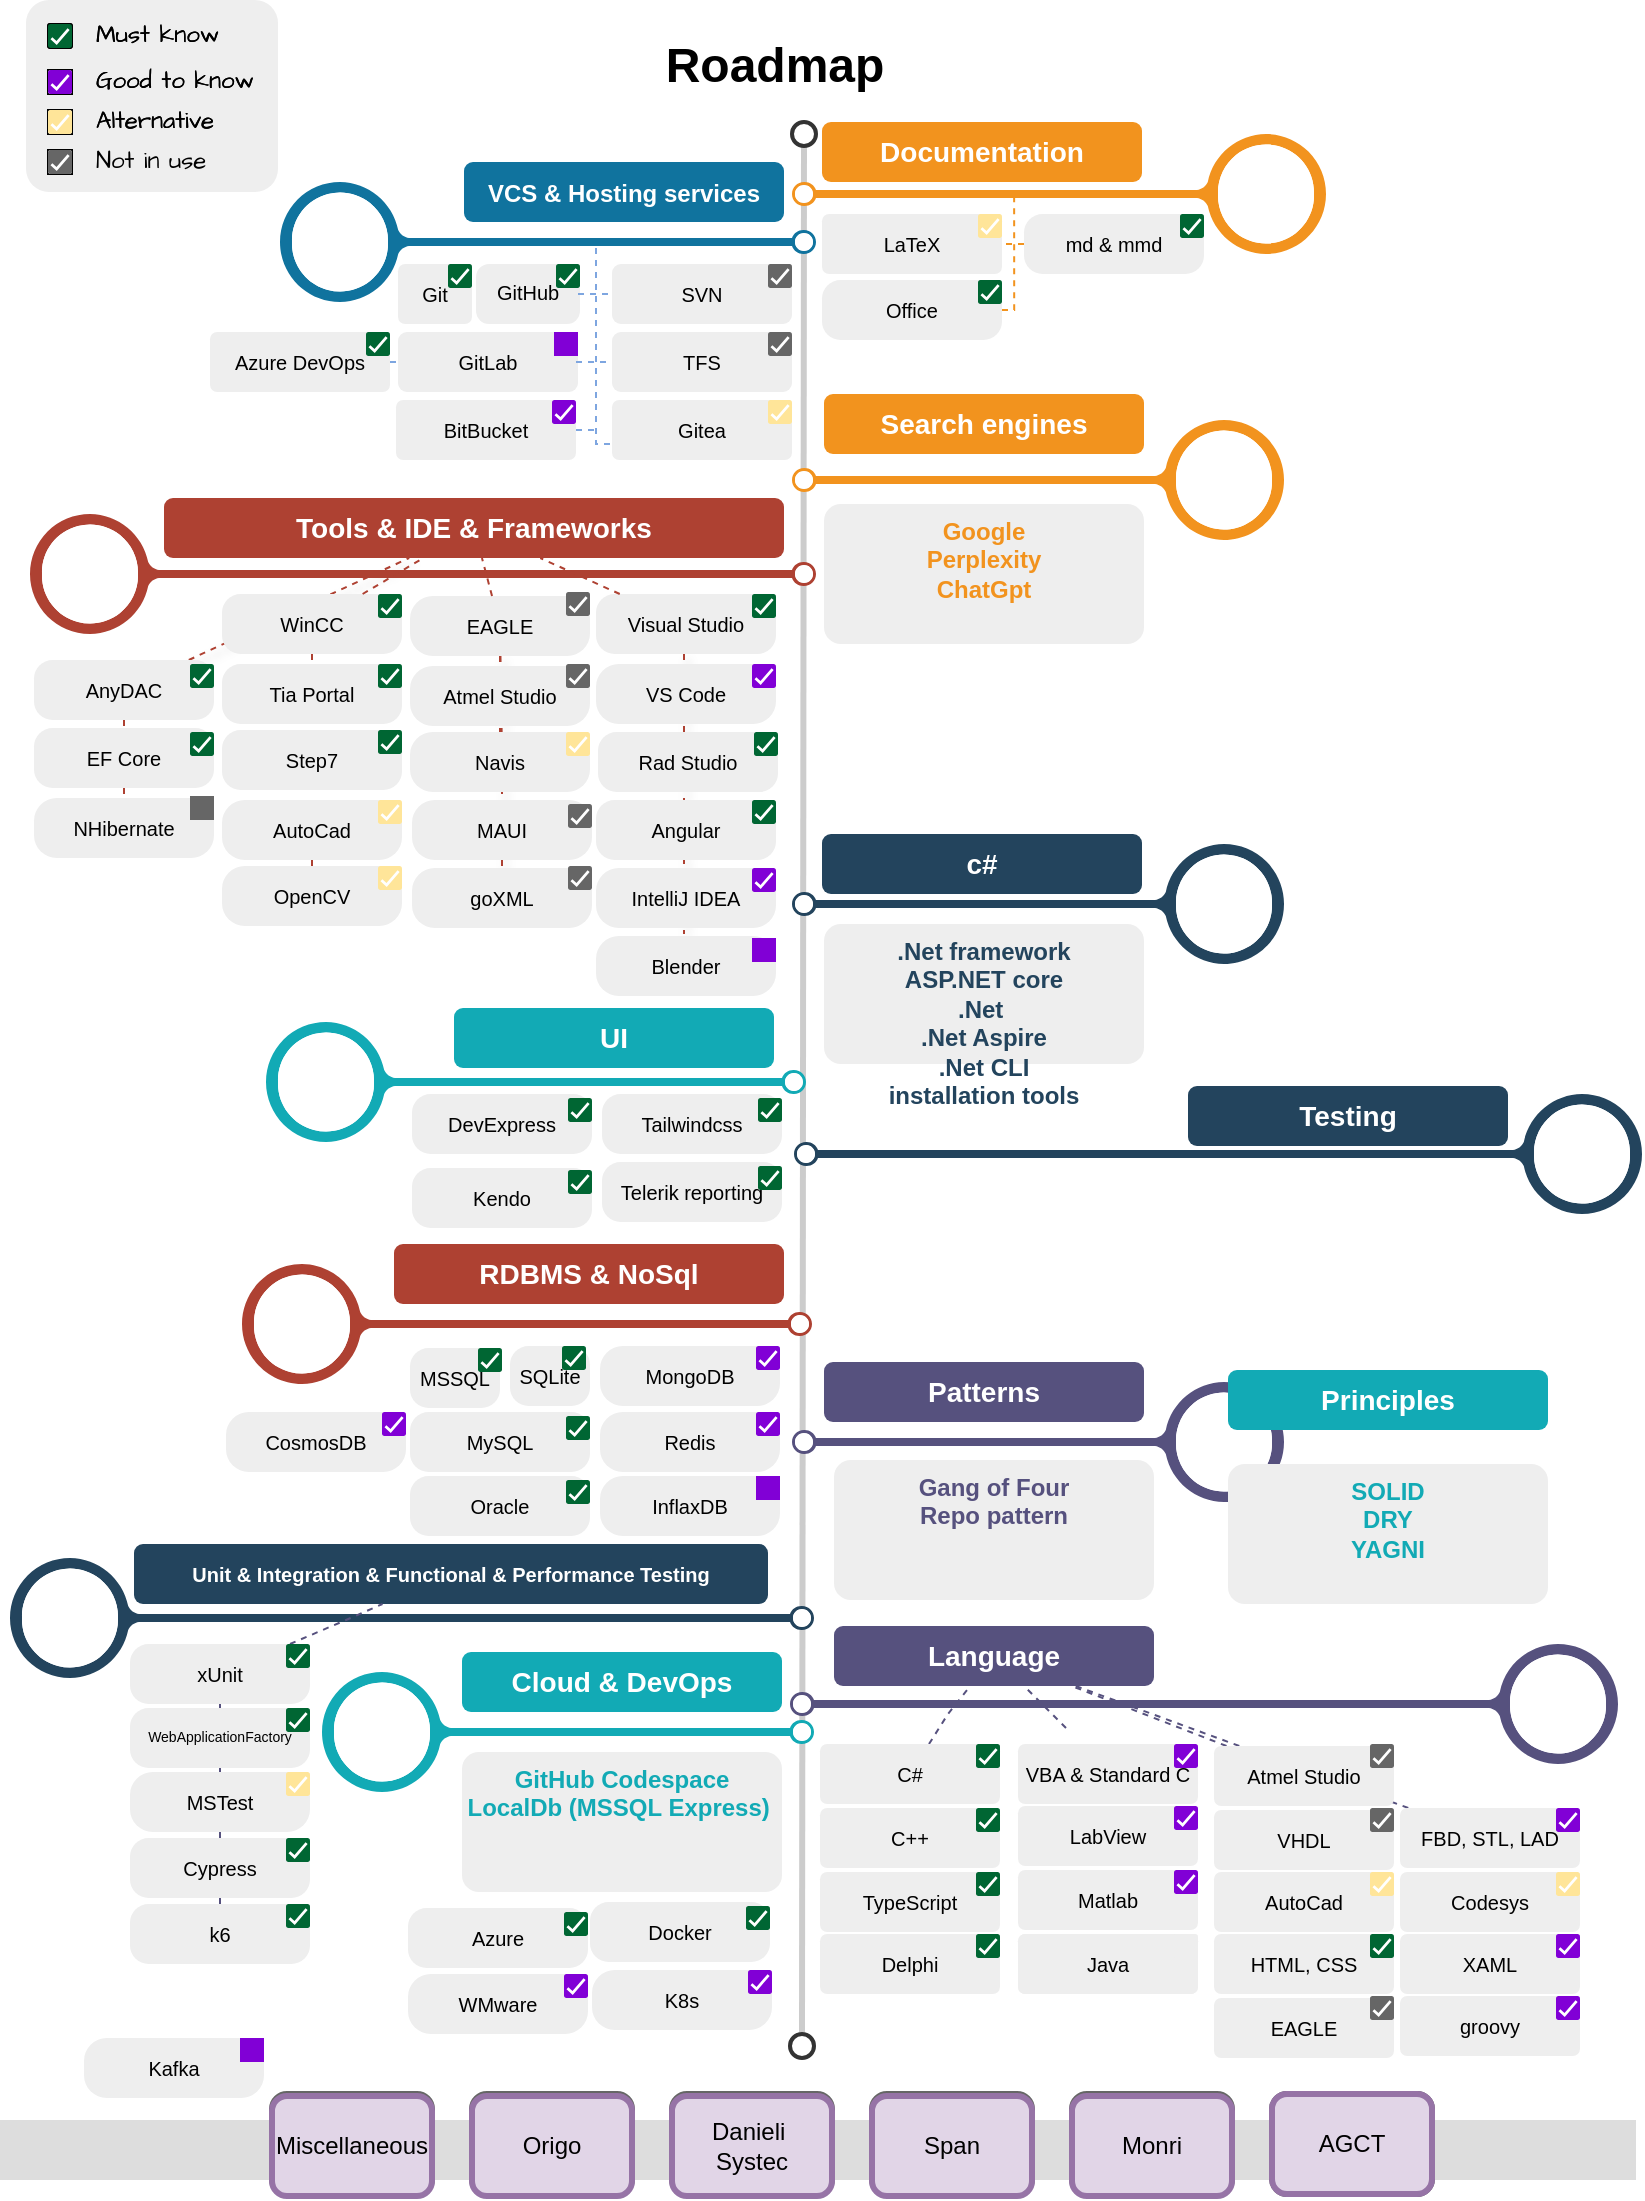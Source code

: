 <mxfile version="28.0.4">
  <diagram name="Page-1" id="L8D_sOTc0Vsrg8IX1oJM">
    <mxGraphModel dx="524" dy="319" grid="0" gridSize="10" guides="1" tooltips="1" connect="1" arrows="1" fold="1" page="1" pageScale="1" pageWidth="827" pageHeight="1169" math="0" shadow="0">
      <root>
        <mxCell id="0" />
        <mxCell id="1" style="" parent="0" />
        <mxCell id="NYTsmTXucnqTdZn-fWSk-219" style="edgeStyle=none;rounded=0;orthogonalLoop=1;jettySize=auto;html=1;dashed=1;strokeColor=#AE4132;align=center;verticalAlign=middle;fontFamily=Helvetica;fontSize=11;fontColor=default;labelBackgroundColor=default;startArrow=none;startFill=0;endArrow=none;shadow=1;" edge="1" parent="1" source="NYTsmTXucnqTdZn-fWSk-131" target="M2KZPHTKAGTmuo49AGG_-12">
          <mxGeometry relative="1" as="geometry" />
        </mxCell>
        <mxCell id="NYTsmTXucnqTdZn-fWSk-209" style="edgeStyle=none;rounded=0;orthogonalLoop=1;jettySize=auto;html=1;dashed=1;strokeColor=#AE4132;align=center;verticalAlign=middle;fontFamily=Helvetica;fontSize=11;fontColor=default;labelBackgroundColor=default;startArrow=none;startFill=0;endArrow=none;shadow=1;" edge="1" parent="1" source="NYTsmTXucnqTdZn-fWSk-26" target="NYTsmTXucnqTdZn-fWSk-41">
          <mxGeometry relative="1" as="geometry">
            <Array as="points">
              <mxPoint x="254" y="395" />
            </Array>
          </mxGeometry>
        </mxCell>
        <mxCell id="NYTsmTXucnqTdZn-fWSk-171" value="" style="rounded=1;strokeColor=none;fillColor=#EEEEEE;align=center;arcSize=12;verticalAlign=top;whiteSpace=wrap;html=1;fontSize=12;" vertex="1" parent="1">
          <mxGeometry x="16" y="18" width="126" height="96" as="geometry" />
        </mxCell>
        <mxCell id="M2KZPHTKAGTmuo49AGG_-1" value="" style="endArrow=none;html=1;strokeWidth=3;strokeColor=#CCCCCC;labelBackgroundColor=none;fontSize=16;rounded=0;" parent="1" source="M2KZPHTKAGTmuo49AGG_-2" target="M2KZPHTKAGTmuo49AGG_-3" edge="1">
          <mxGeometry relative="1" as="geometry" />
        </mxCell>
        <mxCell id="M2KZPHTKAGTmuo49AGG_-2" value="" style="ellipse;whiteSpace=wrap;html=1;aspect=fixed;shadow=0;fillColor=none;strokeColor=#333333;fontSize=16;align=center;strokeWidth=2;" parent="1" vertex="1">
          <mxGeometry x="399" y="79" width="12" height="12" as="geometry" />
        </mxCell>
        <mxCell id="M2KZPHTKAGTmuo49AGG_-3" value="" style="ellipse;whiteSpace=wrap;html=1;aspect=fixed;shadow=0;fillColor=none;strokeColor=#333333;fontSize=16;align=center;strokeWidth=2;" parent="1" vertex="1">
          <mxGeometry x="398" y="1035" width="12" height="12" as="geometry" />
        </mxCell>
        <mxCell id="M2KZPHTKAGTmuo49AGG_-5" value="" style="verticalLabelPosition=middle;verticalAlign=middle;html=1;shape=mxgraph.infographic.circularCallout2;dy=15;strokeColor=#F2931E;labelPosition=center;align=center;fontColor=#F2931E;fontStyle=1;fontSize=24;shadow=0;direction=north;flipH=1;" parent="1" vertex="1">
          <mxGeometry x="399" y="228" width="246" height="60" as="geometry" />
        </mxCell>
        <mxCell id="M2KZPHTKAGTmuo49AGG_-6" value="" style="verticalLabelPosition=middle;verticalAlign=middle;html=1;shape=mxgraph.infographic.circularCallout2;dy=15;strokeColor=#AE4132;labelPosition=center;align=center;fontColor=#10739E;fontStyle=1;fontSize=24;shadow=0;direction=north;" parent="1" vertex="1">
          <mxGeometry x="18" y="275" width="393" height="60" as="geometry" />
        </mxCell>
        <mxCell id="M2KZPHTKAGTmuo49AGG_-7" value="" style="verticalLabelPosition=middle;verticalAlign=middle;html=1;shape=mxgraph.infographic.circularCallout2;dy=15;strokeColor=#23445D;labelPosition=center;align=center;fontColor=#10739E;fontStyle=1;fontSize=24;shadow=0;direction=north;flipH=1;" parent="1" vertex="1">
          <mxGeometry x="399" y="440" width="246" height="60" as="geometry" />
        </mxCell>
        <mxCell id="M2KZPHTKAGTmuo49AGG_-9" value="" style="verticalLabelPosition=middle;verticalAlign=middle;html=1;shape=mxgraph.infographic.circularCallout2;dy=15;strokeColor=#56517E;labelPosition=center;align=center;fontColor=#10739E;fontStyle=1;fontSize=24;shadow=0;direction=north;flipH=1;" parent="1" vertex="1">
          <mxGeometry x="399" y="709" width="246" height="60" as="geometry" />
        </mxCell>
        <UserObject label="&lt;span style=&quot;font-size: 12px;&quot;&gt;VCS &amp;amp; Hosting services&lt;/span&gt;" Tags="Jobs 1" id="M2KZPHTKAGTmuo49AGG_-10">
          <mxCell style="fillColor=#10739E;strokecolor=none;rounded=1;fontColor=#FFFFFF;strokeColor=none;fontStyle=1;fontSize=14;whiteSpace=wrap;html=1;" parent="1" vertex="1">
            <mxGeometry x="235" y="99" width="160" height="30" as="geometry" />
          </mxCell>
        </UserObject>
        <mxCell id="M2KZPHTKAGTmuo49AGG_-11" value="Search engines" style="fillColor=#F2931E;strokecolor=none;rounded=1;fontColor=#FFFFFF;strokeColor=none;fontStyle=1;fontSize=14;whiteSpace=wrap;html=1;" parent="1" vertex="1">
          <mxGeometry x="415" y="215" width="160" height="30" as="geometry" />
        </mxCell>
        <mxCell id="M2KZPHTKAGTmuo49AGG_-12" value="Tools &amp;amp; IDE &amp;amp; Frameworks" style="fillColor=#AE4132;strokecolor=none;rounded=1;fontColor=#FFFFFF;strokeColor=none;fontStyle=1;fontSize=14;whiteSpace=wrap;html=1;" parent="1" vertex="1">
          <mxGeometry x="85" y="267" width="310" height="30" as="geometry" />
        </mxCell>
        <mxCell id="M2KZPHTKAGTmuo49AGG_-13" value="c#" style="fillColor=#23445D;strokecolor=none;rounded=1;fontColor=#FFFFFF;strokeColor=none;fontStyle=1;fontSize=14;whiteSpace=wrap;html=1;" parent="1" vertex="1">
          <mxGeometry x="414" y="435" width="160" height="30" as="geometry" />
        </mxCell>
        <mxCell id="M2KZPHTKAGTmuo49AGG_-15" value="Patterns" style="fillColor=#56517E;strokecolor=none;rounded=1;fontColor=#FFFFFF;strokeColor=none;fontStyle=1;fontSize=14;whiteSpace=wrap;html=1;" parent="1" vertex="1">
          <mxGeometry x="415" y="699" width="160" height="30" as="geometry" />
        </mxCell>
        <mxCell id="y6uXQ_x-yn5ygmupWFl6-25" style="rounded=0;orthogonalLoop=1;jettySize=auto;html=1;exitX=0.5;exitY=1;exitDx=0;exitDy=0;endArrow=none;startFill=0;dashed=1;startArrow=none;strokeColor=#7EA6E0;edgeStyle=orthogonalEdgeStyle;" parent="1" edge="1">
          <mxGeometry relative="1" as="geometry">
            <mxPoint x="301" y="142" as="sourcePoint" />
            <mxPoint x="358.0" y="217" as="targetPoint" />
            <Array as="points">
              <mxPoint x="301" y="240" />
              <mxPoint x="358" y="240" />
            </Array>
          </mxGeometry>
        </mxCell>
        <mxCell id="M2KZPHTKAGTmuo49AGG_-17" value="&lt;font color=&quot;#f2931e&quot;&gt;&lt;b&gt;Google&lt;/b&gt;&lt;/font&gt;&lt;div&gt;&lt;font color=&quot;#f2931e&quot;&gt;&lt;b&gt;Perplexity&lt;/b&gt;&lt;/font&gt;&lt;/div&gt;&lt;div&gt;&lt;font color=&quot;#f2931e&quot;&gt;&lt;b&gt;ChatGpt&lt;/b&gt;&lt;/font&gt;&lt;/div&gt;" style="rounded=1;strokeColor=none;fillColor=#EEEEEE;align=center;arcSize=12;verticalAlign=top;whiteSpace=wrap;html=1;fontSize=12;" parent="1" vertex="1">
          <mxGeometry x="415" y="270" width="160" height="70" as="geometry" />
        </mxCell>
        <mxCell id="M2KZPHTKAGTmuo49AGG_-19" value="&lt;font color=&quot;#23445d&quot;&gt;&lt;b&gt;.Net framework&lt;/b&gt;&lt;/font&gt;&lt;div&gt;&lt;b style=&quot;color: rgb(35, 68, 93);&quot;&gt;ASP.NET core&lt;/b&gt;&lt;font color=&quot;#23445d&quot;&gt;&lt;b&gt;&lt;br&gt;&lt;/b&gt;&lt;/font&gt;&lt;div&gt;&lt;font color=&quot;#23445d&quot;&gt;&lt;b&gt;.Net&amp;nbsp;&lt;/b&gt;&lt;/font&gt;&lt;br&gt;&lt;div&gt;&lt;font color=&quot;#23445d&quot;&gt;&lt;b&gt;.Net Aspire&lt;/b&gt;&lt;/font&gt;&lt;/div&gt;&lt;div&gt;&lt;font color=&quot;#23445d&quot;&gt;&lt;b&gt;.Net CLI&lt;/b&gt;&lt;/font&gt;&lt;/div&gt;&lt;div&gt;&lt;font color=&quot;#23445d&quot;&gt;&lt;b&gt;installation tools&lt;/b&gt;&lt;/font&gt;&lt;/div&gt;&lt;div&gt;&lt;br&gt;&lt;/div&gt;&lt;/div&gt;&lt;/div&gt;" style="rounded=1;strokeColor=none;fillColor=#EEEEEE;align=center;arcSize=12;verticalAlign=top;whiteSpace=wrap;html=1;fontSize=12;" parent="1" vertex="1">
          <mxGeometry x="415" y="480" width="160" height="70" as="geometry" />
        </mxCell>
        <mxCell id="M2KZPHTKAGTmuo49AGG_-45" value="Roadmap" style="text;strokeColor=none;fillColor=none;html=1;fontSize=24;fontStyle=1;verticalAlign=middle;align=center;" parent="1" vertex="1">
          <mxGeometry x="340" y="31" width="100" height="40" as="geometry" />
        </mxCell>
        <mxCell id="VMWJDIf144AQG_EVKxVJ-2" value="" style="verticalLabelPosition=middle;verticalAlign=middle;html=1;shape=mxgraph.infographic.circularCallout2;dy=15;strokeColor=#F2931E;labelPosition=center;align=center;fontColor=#F2931E;fontStyle=1;fontSize=24;shadow=0;direction=north;flipH=1;" parent="1" vertex="1">
          <mxGeometry x="399" y="85" width="267" height="60" as="geometry" />
        </mxCell>
        <mxCell id="VMWJDIf144AQG_EVKxVJ-3" value="Documentation" style="fillColor=#F2931E;strokecolor=none;rounded=1;fontColor=#FFFFFF;strokeColor=none;fontStyle=1;fontSize=14;whiteSpace=wrap;html=1;" parent="1" vertex="1">
          <mxGeometry x="414" y="79" width="160" height="30" as="geometry" />
        </mxCell>
        <mxCell id="4aiCjU7T3tnZBi2nyRzy-35" value="" style="fillColor=#dddddd;rounded=0;strokeColor=none;" parent="1" vertex="1">
          <mxGeometry x="3" y="1078" width="818" height="30" as="geometry" />
        </mxCell>
        <mxCell id="y6uXQ_x-yn5ygmupWFl6-7" value="" style="group;strokeColor=default;" parent="1" vertex="1" connectable="0">
          <mxGeometry x="27" y="53" width="12" height="12" as="geometry" />
        </mxCell>
        <UserObject label="Good to know" link="data:action/json,{&quot;actions&quot;:[{&quot;show&quot;:{&quot;tags&quot;:[&quot;good&quot;]}}]}" id="JQdzOv53W2vP1qIU4ONl-59">
          <mxCell style="html=1;shadow=0;dashed=0;shape=mxgraph.atlassian.checkbox_2;fillColor=default;strokeColor=default;fontColor=#000000;align=left;verticalAlign=middle;fontStyle=0;fontSize=12;labelPosition=right;verticalLabelPosition=middle;spacingLeft=10;sketch=0;hachureGap=4;pointerEvents=0;fontFamily=Architects Daughter;fontSource=https%3A%2F%2Ffonts.googleapis.com%2Fcss%3Ffamily%3DArchitects%2BDaughter;" parent="y6uXQ_x-yn5ygmupWFl6-7" vertex="1">
            <mxGeometry width="12" height="12" as="geometry" />
          </mxCell>
        </UserObject>
        <object label="Good to know" tags="good" link="data:action/json,{&quot;actions&quot;:[{&quot;toggle&quot;: {&quot;tags&quot;: [&quot;good&quot;]}}]}" id="M2KZPHTKAGTmuo49AGG_-79">
          <mxCell style="html=1;shadow=0;dashed=0;shape=mxgraph.atlassian.checkbox_2;fillColor=#8100D6;strokeColor=none;fontColor=#000000;align=left;verticalAlign=middle;fontStyle=0;fontSize=12;labelPosition=right;verticalLabelPosition=middle;spacingLeft=10;sketch=0;hachureGap=4;pointerEvents=0;fontFamily=Architects Daughter;fontSource=https%3A%2F%2Ffonts.googleapis.com%2Fcss%3Ffamily%3DArchitects%2BDaughter;" parent="y6uXQ_x-yn5ygmupWFl6-7" vertex="1">
            <mxGeometry width="12" height="12" as="geometry" />
          </mxCell>
        </object>
        <mxCell id="y6uXQ_x-yn5ygmupWFl6-8" value="" style="group;strokeColor=default;" parent="1" vertex="1" connectable="0">
          <mxGeometry x="27" y="73" width="12" height="12" as="geometry" />
        </mxCell>
        <UserObject label="Alternative" link="data:action/json,{&quot;actions&quot;:[{&quot;show&quot;:{&quot;tags&quot;:[&quot;alternative&quot;]}}]}" id="JQdzOv53W2vP1qIU4ONl-63">
          <mxCell style="html=1;shadow=0;dashed=0;shape=mxgraph.atlassian.checkbox_2;fillColor=default;strokeColor=default;fontColor=#000000;align=left;verticalAlign=middle;fontStyle=0;fontSize=12;labelPosition=right;verticalLabelPosition=middle;spacingLeft=10;sketch=0;hachureGap=4;pointerEvents=0;fontFamily=Architects Daughter;fontSource=https%3A%2F%2Ffonts.googleapis.com%2Fcss%3Ffamily%3DArchitects%2BDaughter;" parent="y6uXQ_x-yn5ygmupWFl6-8" vertex="1">
            <mxGeometry width="12" height="12" as="geometry" />
          </mxCell>
        </UserObject>
        <UserObject label="Alternative" link="data:action/json,{&quot;actions&quot;:[{&quot;toggle&quot;: {&quot;tags&quot;: [&quot;alternative&quot;]}}]}" tags="alternative" id="M2KZPHTKAGTmuo49AGG_-80">
          <mxCell style="html=1;shadow=0;dashed=0;shape=mxgraph.atlassian.checkbox_2;fillColor=light-dark(#FFE599,#DCC684);strokeColor=none;fontColor=#000000;align=left;verticalAlign=middle;fontStyle=0;fontSize=12;labelPosition=right;verticalLabelPosition=middle;spacingLeft=10;sketch=0;hachureGap=4;pointerEvents=0;fontFamily=Architects Daughter;fontSource=https%3A%2F%2Ffonts.googleapis.com%2Fcss%3Ffamily%3DArchitects%2BDaughter;" parent="y6uXQ_x-yn5ygmupWFl6-8" vertex="1">
            <mxGeometry width="12" height="12" as="geometry" />
          </mxCell>
        </UserObject>
        <mxCell id="y6uXQ_x-yn5ygmupWFl6-9" value="" style="group;strokeColor=default;" parent="1" vertex="1" connectable="0">
          <mxGeometry x="27" y="93" width="12" height="12" as="geometry" />
        </mxCell>
        <UserObject label="Not in use" link="data:action/json,{&quot;actions&quot;:[{&quot;show&quot;:{&quot;tags&quot;:[&quot;avoid&quot;]}}]}" id="JQdzOv53W2vP1qIU4ONl-65">
          <mxCell style="html=1;shadow=0;dashed=0;shape=mxgraph.atlassian.checkbox_2;fillColor=default;strokeColor=default;fontColor=#000000;align=left;verticalAlign=middle;fontStyle=0;fontSize=12;labelPosition=right;verticalLabelPosition=middle;spacingLeft=10;sketch=0;hachureGap=4;pointerEvents=0;fontFamily=Architects Daughter;fontSource=https%3A%2F%2Ffonts.googleapis.com%2Fcss%3Ffamily%3DArchitects%2BDaughter;" parent="y6uXQ_x-yn5ygmupWFl6-9" vertex="1">
            <mxGeometry width="12" height="12" as="geometry" />
          </mxCell>
        </UserObject>
        <object label="" tags="avoid" link="data:action/json,{&quot;actions&quot;:[{&quot;toggle&quot;: {&quot;tags&quot;: [&quot;avoid&quot;]}}]}" id="M2KZPHTKAGTmuo49AGG_-104">
          <mxCell style="html=1;shadow=0;dashed=0;shape=mxgraph.atlassian.checkbox_2;fillColor=#666666;strokeColor=none;fontColor=#000000;align=left;verticalAlign=middle;fontStyle=0;fontSize=12;labelPosition=right;verticalLabelPosition=middle;spacingLeft=10;sketch=0;hachureGap=4;pointerEvents=0;fontFamily=Architects Daughter;fontSource=https%3A%2F%2Ffonts.googleapis.com%2Fcss%3Ffamily%3DArchitects%2BDaughter;" parent="y6uXQ_x-yn5ygmupWFl6-9" vertex="1">
            <mxGeometry width="12" height="12" as="geometry" />
          </mxCell>
        </object>
        <UserObject label="Must know" link="data:action/json,{&quot;actions&quot;:[{&quot;show&quot;:{&quot;tags&quot;:[&quot;must&quot;]}}]}" id="JQdzOv53W2vP1qIU4ONl-55">
          <mxCell style="html=1;shadow=0;dashed=0;shape=mxgraph.atlassian.checkbox_2;fillColor=default;strokeColor=default;fontColor=#000000;align=left;verticalAlign=middle;fontStyle=0;fontSize=12;labelPosition=right;verticalLabelPosition=middle;spacingLeft=10;sketch=0;hachureGap=4;pointerEvents=0;fontFamily=Architects Daughter;fontSource=https%3A%2F%2Ffonts.googleapis.com%2Fcss%3Ffamily%3DArchitects%2BDaughter;" parent="1" vertex="1">
            <mxGeometry x="27" y="30" width="12" height="12" as="geometry" />
          </mxCell>
        </UserObject>
        <UserObject label="Must know" link="data:action/json,{&quot;actions&quot;:[{&quot;hide&quot;: {&quot;tags&quot;: [&quot;must&quot;]}}]}" tags="must" id="M2KZPHTKAGTmuo49AGG_-105">
          <mxCell style="html=1;shadow=0;dashed=0;shape=mxgraph.atlassian.checkbox_2;fillColor=#006633;strokeColor=default;fontColor=#000000;align=left;verticalAlign=middle;fontStyle=0;fontSize=12;labelPosition=right;verticalLabelPosition=middle;spacingLeft=10;sketch=0;hachureGap=4;pointerEvents=0;fontFamily=Architects Daughter;fontSource=https%3A%2F%2Ffonts.googleapis.com%2Fcss%3Ffamily%3DArchitects%2BDaughter;" parent="1" vertex="1">
            <mxGeometry x="27" y="30" width="12" height="12" as="geometry" />
          </mxCell>
        </UserObject>
        <mxCell id="NYTsmTXucnqTdZn-fWSk-201" style="edgeStyle=none;rounded=0;orthogonalLoop=1;jettySize=auto;html=1;dashed=1;strokeColor=#AE4132;align=center;verticalAlign=middle;fontFamily=Helvetica;fontSize=11;fontColor=default;labelBackgroundColor=default;startArrow=none;startFill=0;endArrow=none;" edge="1" parent="1" source="NYTsmTXucnqTdZn-fWSk-26" target="NYTsmTXucnqTdZn-fWSk-23">
          <mxGeometry relative="1" as="geometry" />
        </mxCell>
        <mxCell id="NYTsmTXucnqTdZn-fWSk-221" style="edgeStyle=none;rounded=0;orthogonalLoop=1;jettySize=auto;html=1;shadow=0;strokeColor=#56517E;align=center;verticalAlign=middle;fontFamily=Helvetica;fontSize=24;fontColor=#10739E;fontStyle=1;fillColor=default;endArrow=none;endFill=0;dashed=1;" edge="1" parent="1" source="BV6B9CjeytOaxOdFs6d4-8" target="BV6B9CjeytOaxOdFs6d4-6">
          <mxGeometry relative="1" as="geometry">
            <Array as="points">
              <mxPoint x="477" y="875" />
            </Array>
          </mxGeometry>
        </mxCell>
        <mxCell id="NYTsmTXucnqTdZn-fWSk-222" style="edgeStyle=none;rounded=0;orthogonalLoop=1;jettySize=auto;html=1;shadow=0;strokeColor=#56517E;align=center;verticalAlign=middle;fontFamily=Helvetica;fontSize=24;fontColor=#10739E;fontStyle=1;fillColor=default;dashed=1;labelBackgroundColor=default;endArrow=none;endFill=0;" edge="1" parent="1" target="BV6B9CjeytOaxOdFs6d4-6">
          <mxGeometry relative="1" as="geometry">
            <mxPoint x="536" y="882" as="sourcePoint" />
          </mxGeometry>
        </mxCell>
        <mxCell id="NYTsmTXucnqTdZn-fWSk-224" style="edgeStyle=none;rounded=0;orthogonalLoop=1;jettySize=auto;html=1;shadow=0;dashed=1;strokeColor=#56517E;align=center;verticalAlign=middle;fontFamily=Helvetica;fontSize=24;fontColor=#10739E;fontStyle=1;labelBackgroundColor=default;endArrow=none;endFill=0;fillColor=default;" edge="1" parent="1" source="BV6B9CjeytOaxOdFs6d4-54" target="BV6B9CjeytOaxOdFs6d4-6">
          <mxGeometry relative="1" as="geometry" />
        </mxCell>
        <mxCell id="NYTsmTXucnqTdZn-fWSk-223" style="edgeStyle=none;rounded=0;orthogonalLoop=1;jettySize=auto;html=1;shadow=0;dashed=1;strokeColor=#56517E;align=center;verticalAlign=middle;fontFamily=Helvetica;fontSize=24;fontColor=#10739E;fontStyle=1;labelBackgroundColor=default;endArrow=none;endFill=0;fillColor=default;" edge="1" parent="1" source="BV6B9CjeytOaxOdFs6d4-44" target="BV6B9CjeytOaxOdFs6d4-6">
          <mxGeometry relative="1" as="geometry" />
        </mxCell>
        <object label="" tags="must origo systec span monri" id="NYTsmTXucnqTdZn-fWSk-225">
          <mxCell style="group" vertex="1" connectable="0" parent="1">
            <mxGeometry x="108" y="184" width="90" height="30" as="geometry" />
          </mxCell>
        </object>
        <mxCell id="NYTsmTXucnqTdZn-fWSk-226" value="&lt;font style=&quot;font-size: 10px;&quot;&gt;Azure DevOps&lt;/font&gt;" style="rounded=1;whiteSpace=wrap;html=1;strokeColor=none;fillColor=light-dark(#EEEEEE,#202020);align=center;verticalAlign=middle;arcSize=12;fontFamily=Helvetica;fontSize=12;fontColor=default;" vertex="1" parent="NYTsmTXucnqTdZn-fWSk-225">
          <mxGeometry width="90" height="30" as="geometry" />
        </mxCell>
        <mxCell id="NYTsmTXucnqTdZn-fWSk-227" value="" style="html=1;shadow=0;dashed=0;shape=mxgraph.atlassian.checkbox_2;fillColor=#006633;strokeColor=none;fontColor=#000000;align=left;verticalAlign=middle;fontStyle=0;fontSize=12;labelPosition=right;verticalLabelPosition=middle;spacingLeft=10;sketch=0;hachureGap=4;pointerEvents=0;fontFamily=Architects Daughter;fontSource=https%3A%2F%2Ffonts.googleapis.com%2Fcss%3Ffamily%3DArchitects%2BDaughter;" vertex="1" parent="NYTsmTXucnqTdZn-fWSk-225">
          <mxGeometry x="78" width="12" height="12" as="geometry" />
        </mxCell>
        <mxCell id="NYTsmTXucnqTdZn-fWSk-228" style="edgeStyle=none;rounded=0;orthogonalLoop=1;jettySize=auto;html=1;shadow=0;dashed=1;strokeColor=#7EA6E0;align=center;verticalAlign=middle;fontFamily=Helvetica;fontSize=11;fontColor=default;fontStyle=1;labelBackgroundColor=default;endArrow=none;endFill=0;fillColor=default;startArrow=none;startFill=0;" edge="1" parent="1" source="NYTsmTXucnqTdZn-fWSk-226" target="JQdzOv53W2vP1qIU4ONl-37">
          <mxGeometry relative="1" as="geometry">
            <Array as="points">
              <mxPoint x="208" y="199" />
            </Array>
          </mxGeometry>
        </mxCell>
        <object label="" tags="must misc" id="NYTsmTXucnqTdZn-fWSk-229">
          <mxCell style="group" vertex="1" connectable="0" parent="1">
            <mxGeometry x="258" y="693" width="40" height="30" as="geometry" />
          </mxCell>
        </object>
        <mxCell id="NYTsmTXucnqTdZn-fWSk-230" value="&lt;font style=&quot;font-size: 10px;&quot;&gt;SQLite&lt;/font&gt;" style="rounded=1;whiteSpace=wrap;html=1;strokeColor=none;fillColor=light-dark(#EEEEEE,#202020);align=center;verticalAlign=middle;arcSize=31;fontFamily=Helvetica;fontSize=12;fontColor=default;" vertex="1" parent="NYTsmTXucnqTdZn-fWSk-229">
          <mxGeometry y="-2" width="40" height="30" as="geometry" />
        </mxCell>
        <mxCell id="NYTsmTXucnqTdZn-fWSk-231" value="" style="html=1;shadow=0;dashed=0;shape=mxgraph.atlassian.checkbox_2;fillColor=#006633;strokeColor=none;fontColor=#000000;align=left;verticalAlign=middle;fontStyle=0;fontSize=12;labelPosition=right;verticalLabelPosition=middle;spacingLeft=10;sketch=0;hachureGap=4;pointerEvents=0;fontFamily=Architects Daughter;fontSource=https%3A%2F%2Ffonts.googleapis.com%2Fcss%3Ffamily%3DArchitects%2BDaughter;" vertex="1" parent="NYTsmTXucnqTdZn-fWSk-229">
          <mxGeometry x="26" y="-2" width="12" height="12" as="geometry" />
        </mxCell>
        <object label="" tags="must misc" id="NYTsmTXucnqTdZn-fWSk-249">
          <mxCell style="group" vertex="1" connectable="0" parent="1">
            <mxGeometry x="68" y="970" width="90" height="30" as="geometry" />
          </mxCell>
        </object>
        <mxCell id="NYTsmTXucnqTdZn-fWSk-250" value="&lt;font style=&quot;font-size: 10px;&quot;&gt;k6&lt;/font&gt;" style="rounded=1;whiteSpace=wrap;html=1;strokeColor=none;fillColor=light-dark(#EEEEEE,#202020);align=center;verticalAlign=middle;arcSize=31;fontFamily=Helvetica;fontSize=12;fontColor=default;" vertex="1" parent="NYTsmTXucnqTdZn-fWSk-249">
          <mxGeometry width="90" height="30" as="geometry" />
        </mxCell>
        <mxCell id="NYTsmTXucnqTdZn-fWSk-251" value="" style="html=1;shadow=0;dashed=0;shape=mxgraph.atlassian.checkbox_2;fillColor=#006633;strokeColor=none;fontColor=#000000;align=left;verticalAlign=middle;fontStyle=0;fontSize=12;labelPosition=right;verticalLabelPosition=middle;spacingLeft=10;sketch=0;hachureGap=4;pointerEvents=0;fontFamily=Architects Daughter;fontSource=https%3A%2F%2Ffonts.googleapis.com%2Fcss%3Ffamily%3DArchitects%2BDaughter;" vertex="1" parent="NYTsmTXucnqTdZn-fWSk-249">
          <mxGeometry x="78" width="12" height="12" as="geometry" />
        </mxCell>
        <mxCell id="NYTsmTXucnqTdZn-fWSk-252" value="Unit &amp;amp; Integration &amp;amp; Functional &amp;amp; Performance Testing" style="fillColor=#23445D;strokecolor=none;rounded=1;fontColor=#FFFFFF;strokeColor=none;fontStyle=1;fontSize=10;whiteSpace=wrap;html=1;" vertex="1" parent="1">
          <mxGeometry x="70" y="790" width="317" height="30" as="geometry" />
        </mxCell>
        <mxCell id="NYTsmTXucnqTdZn-fWSk-253" value="" style="verticalLabelPosition=middle;verticalAlign=middle;html=1;shape=mxgraph.infographic.circularCallout2;dy=15;strokeColor=#23445D;labelPosition=center;align=center;fontColor=#10739E;fontStyle=1;fontSize=24;shadow=0;direction=north;fontFamily=Helvetica;fillColor=default;" vertex="1" parent="1">
          <mxGeometry x="8" y="797" width="402" height="60" as="geometry" />
        </mxCell>
        <mxCell id="NYTsmTXucnqTdZn-fWSk-256" style="edgeStyle=none;rounded=0;orthogonalLoop=1;jettySize=auto;html=1;shadow=0;dashed=1;strokeColor=#56517E;align=center;verticalAlign=middle;fontFamily=Helvetica;fontSize=24;fontColor=#10739E;fontStyle=1;labelBackgroundColor=default;endArrow=none;endFill=0;fillColor=default;" edge="1" parent="1" source="NYTsmTXucnqTdZn-fWSk-66" target="NYTsmTXucnqTdZn-fWSk-252">
          <mxGeometry relative="1" as="geometry">
            <Array as="points">
              <mxPoint x="176" y="828" />
            </Array>
          </mxGeometry>
        </mxCell>
        <mxCell id="NYTsmTXucnqTdZn-fWSk-260" style="edgeStyle=none;rounded=0;orthogonalLoop=1;jettySize=auto;html=1;shadow=0;dashed=1;strokeColor=#56517E;align=center;verticalAlign=middle;fontFamily=Helvetica;fontSize=24;fontColor=#10739E;fontStyle=1;labelBackgroundColor=default;endArrow=none;endFill=0;fillColor=default;" edge="1" parent="1" source="NYTsmTXucnqTdZn-fWSk-250" target="NYTsmTXucnqTdZn-fWSk-79">
          <mxGeometry relative="1" as="geometry" />
        </mxCell>
        <mxCell id="4aiCjU7T3tnZBi2nyRzy-43" value="Toggles" style="" parent="0" />
        <UserObject label="Origo" link="data:action/json,{&quot;actions&quot;:[{&quot;show&quot;:{&quot;cells&quot;:[&quot;4aiCjU7T3tnZBi2nyRzy-2&quot;]}},{&quot;show&quot;:{&quot;tags&quot;:[&quot;origo&quot;]}}]}" id="4aiCjU7T3tnZBi2nyRzy-44">
          <mxCell style="rounded=1;whiteSpace=wrap;html=1;fontSize=12;fillColor=#F5F5F5;strokeColor=#666666;strokeWidth=3;" parent="4aiCjU7T3tnZBi2nyRzy-43" vertex="1">
            <mxGeometry x="239" y="1065" width="80" height="50" as="geometry" />
          </mxCell>
        </UserObject>
        <UserObject label="Danieli&amp;nbsp;&lt;br&gt;&lt;span style=&quot;background-color: transparent; color: light-dark(rgb(0, 0, 0), rgb(255, 255, 255));&quot;&gt;Systec&lt;/span&gt;" link="data:action/json,{&quot;actions&quot;:[{&quot;show&quot;:{&quot;cells&quot;:[&quot;4aiCjU7T3tnZBi2nyRzy-4&quot;]}},{&quot;show&quot;:{&quot;tags&quot;:[&quot;systec&quot;]}}]}" id="4aiCjU7T3tnZBi2nyRzy-45">
          <mxCell style="rounded=1;whiteSpace=wrap;html=1;fontSize=12;fillColor=#F5F5F5;strokeColor=#666666;strokeWidth=3;" parent="4aiCjU7T3tnZBi2nyRzy-43" vertex="1">
            <mxGeometry x="339" y="1065" width="80" height="50" as="geometry" />
          </mxCell>
        </UserObject>
        <UserObject label="Span" link="data:action/json,{&quot;actions&quot;:[{&quot;show&quot;:{&quot;cells&quot;:[&quot;4aiCjU7T3tnZBi2nyRzy-6&quot;]}},{&quot;show&quot;:{&quot;tags&quot;:[&quot;span&quot;]}}]}" id="4aiCjU7T3tnZBi2nyRzy-46">
          <mxCell style="rounded=1;whiteSpace=wrap;html=1;fontSize=12;fillColor=#F5F5F5;strokeColor=#666666;strokeWidth=3;" parent="4aiCjU7T3tnZBi2nyRzy-43" vertex="1">
            <mxGeometry x="439" y="1065" width="80" height="50" as="geometry" />
          </mxCell>
        </UserObject>
        <UserObject label="Monri" link="data:action/json,{&quot;actions&quot;:[{&quot;show&quot;:{&quot;cells&quot;:[&quot;4aiCjU7T3tnZBi2nyRzy-7&quot;]}},{&quot;show&quot;:{&quot;cells&quot;:[&quot;monri&quot;]}}]}" id="4aiCjU7T3tnZBi2nyRzy-47">
          <mxCell style="rounded=1;whiteSpace=wrap;html=1;fontSize=12;fillColor=#F5F5F5;strokeColor=#666666;strokeWidth=3;" parent="4aiCjU7T3tnZBi2nyRzy-43" vertex="1">
            <mxGeometry x="539" y="1065" width="80" height="50" as="geometry" />
          </mxCell>
        </UserObject>
        <UserObject label="AGCT" link="data:action/json,{&quot;actions&quot;:[{&quot;show&quot;:{&quot;cells&quot;:[&quot;4aiCjU7T3tnZBi2nyRzy-8&quot;]}},{&quot;show&quot;:{&quot;tags&quot;:[&quot;agct&quot;]}}]}" id="4aiCjU7T3tnZBi2nyRzy-48">
          <mxCell style="rounded=1;whiteSpace=wrap;html=1;fontSize=12;fillColor=#F5F5F5;strokeColor=#666666;strokeWidth=3;" parent="4aiCjU7T3tnZBi2nyRzy-43" vertex="1">
            <mxGeometry x="639" y="1065" width="80" height="50" as="geometry" />
          </mxCell>
        </UserObject>
        <UserObject label="Miscellaneous" link="data:action/json,{&quot;actions&quot;:[{&quot;show&quot;:{&quot;cells&quot;:[&quot;4aiCjU7T3tnZBi2nyRzy-9&quot;]}}, {&quot;show&quot;:{&quot;tags&quot;:[&quot;misc&quot;]}}]}" id="4aiCjU7T3tnZBi2nyRzy-49">
          <mxCell style="rounded=1;whiteSpace=wrap;html=1;fontSize=12;fillColor=#F5F5F5;strokeColor=#666666;strokeWidth=3;" parent="4aiCjU7T3tnZBi2nyRzy-43" vertex="1">
            <mxGeometry x="139" y="1065" width="80" height="50" as="geometry" />
          </mxCell>
        </UserObject>
        <mxCell id="4aiCjU7T3tnZBi2nyRzy-4" value="Systec" parent="0" />
        <UserObject label="Danieli&amp;nbsp;&lt;br&gt;&lt;span style=&quot;background-color: transparent; color: light-dark(rgb(0, 0, 0), rgb(255, 255, 255));&quot;&gt;Systec&lt;/span&gt;" link="data:action/json,{&quot;actions&quot;:[{&quot;hide&quot;:{&quot;cells&quot;:[&quot;4aiCjU7T3tnZBi2nyRzy-4&quot;]}},{&quot;hide&quot;:{&quot;tags&quot;:[&quot;systec&quot;]}}]}" id="4aiCjU7T3tnZBi2nyRzy-5">
          <mxCell style="rounded=1;whiteSpace=wrap;html=1;fontSize=12;fillColor=#e1d5e7;strokeColor=#9673a6;strokeWidth=3;" parent="4aiCjU7T3tnZBi2nyRzy-4" vertex="1">
            <mxGeometry x="339" y="1066" width="80" height="50" as="geometry" />
          </mxCell>
        </UserObject>
        <object label="&lt;font style=&quot;font-size: 10px;&quot;&gt;Java&lt;/font&gt;" tags="tag1" id="n9DwdoVZXlDUG74vrjvM-36">
          <mxCell style="rounded=1;whiteSpace=wrap;html=1;fillColor=light-dark(#EEEEEE,#202020);strokeColor=none;arcSize=12;align=center;verticalAlign=middle;fontFamily=Helvetica;fontSize=12;fontColor=default;" parent="4aiCjU7T3tnZBi2nyRzy-4" vertex="1" visible="0">
            <mxGeometry x="55" y="1049" width="90" height="30" as="geometry" />
          </mxCell>
        </object>
        <mxCell id="4aiCjU7T3tnZBi2nyRzy-2" value="Origo" style="" parent="0" />
        <UserObject label="Origo" link="data:action/json,{&quot;actions&quot;:[{&quot;hide&quot;:{&quot;cells&quot;:[&quot;4aiCjU7T3tnZBi2nyRzy-2&quot;]}},{&quot;hide&quot;:{&quot;tags&quot;:[&quot;origo&quot;]}}]}" id="4aiCjU7T3tnZBi2nyRzy-3">
          <mxCell style="rounded=1;whiteSpace=wrap;html=1;fontSize=12;fillColor=#e1d5e7;strokeColor=#9673a6;strokeWidth=3;" parent="4aiCjU7T3tnZBi2nyRzy-2" vertex="1">
            <mxGeometry x="239" y="1066" width="80" height="50" as="geometry" />
          </mxCell>
        </UserObject>
        <mxCell id="BV6B9CjeytOaxOdFs6d4-5" value="" style="verticalLabelPosition=middle;verticalAlign=middle;html=1;shape=mxgraph.infographic.circularCallout2;dy=15;strokeColor=#56517E;labelPosition=center;align=center;fontColor=#10739E;fontStyle=1;fontSize=24;shadow=0;direction=north;flipH=1;" parent="4aiCjU7T3tnZBi2nyRzy-2" vertex="1">
          <mxGeometry x="398" y="840" width="414" height="60" as="geometry" />
        </mxCell>
        <mxCell id="BV6B9CjeytOaxOdFs6d4-6" value="Language" style="fillColor=#56517E;strokecolor=none;rounded=1;fontColor=#FFFFFF;strokeColor=none;fontStyle=1;fontSize=14;whiteSpace=wrap;html=1;" parent="4aiCjU7T3tnZBi2nyRzy-2" vertex="1">
          <mxGeometry x="420" y="831" width="160" height="30" as="geometry" />
        </mxCell>
        <object label="" tags="must origo systec span monri" id="BV6B9CjeytOaxOdFs6d4-7">
          <mxCell style="group" parent="4aiCjU7T3tnZBi2nyRzy-2" vertex="1" connectable="0">
            <mxGeometry x="413" y="890" width="90" height="30" as="geometry" />
          </mxCell>
        </object>
        <mxCell id="BV6B9CjeytOaxOdFs6d4-8" value="&lt;font style=&quot;font-size: 10px;&quot;&gt;C#&lt;/font&gt;" style="rounded=1;whiteSpace=wrap;html=1;strokeColor=none;fillColor=light-dark(#EEEEEE,#202020);align=center;verticalAlign=middle;arcSize=12;fontFamily=Helvetica;fontSize=12;fontColor=default;" parent="BV6B9CjeytOaxOdFs6d4-7" vertex="1">
          <mxGeometry width="90" height="30" as="geometry" />
        </mxCell>
        <mxCell id="BV6B9CjeytOaxOdFs6d4-9" value="" style="html=1;shadow=0;dashed=0;shape=mxgraph.atlassian.checkbox_2;fillColor=#006633;strokeColor=none;fontColor=#000000;align=left;verticalAlign=middle;fontStyle=0;fontSize=12;labelPosition=right;verticalLabelPosition=middle;spacingLeft=10;sketch=0;hachureGap=4;pointerEvents=0;fontFamily=Architects Daughter;fontSource=https%3A%2F%2Ffonts.googleapis.com%2Fcss%3Ffamily%3DArchitects%2BDaughter;" parent="BV6B9CjeytOaxOdFs6d4-7" vertex="1">
          <mxGeometry x="78" width="12" height="12" as="geometry" />
        </mxCell>
        <object label="" tags="must systec" id="BV6B9CjeytOaxOdFs6d4-10">
          <mxCell style="group" parent="4aiCjU7T3tnZBi2nyRzy-2" vertex="1" connectable="0">
            <mxGeometry x="413" y="922" width="90" height="30" as="geometry" />
          </mxCell>
        </object>
        <mxCell id="BV6B9CjeytOaxOdFs6d4-11" value="&lt;font style=&quot;font-size: 10px;&quot;&gt;C++&lt;/font&gt;" style="rounded=1;whiteSpace=wrap;html=1;strokeColor=none;fillColor=light-dark(#EEEEEE,#202020);align=center;verticalAlign=middle;arcSize=12;fontFamily=Helvetica;fontSize=12;fontColor=default;" parent="BV6B9CjeytOaxOdFs6d4-10" vertex="1">
          <mxGeometry width="90" height="30" as="geometry" />
        </mxCell>
        <mxCell id="BV6B9CjeytOaxOdFs6d4-12" value="" style="html=1;shadow=0;dashed=0;shape=mxgraph.atlassian.checkbox_2;fillColor=#006633;strokeColor=none;fontColor=#000000;align=left;verticalAlign=middle;fontStyle=0;fontSize=12;labelPosition=right;verticalLabelPosition=middle;spacingLeft=10;sketch=0;hachureGap=4;pointerEvents=0;fontFamily=Architects Daughter;fontSource=https%3A%2F%2Ffonts.googleapis.com%2Fcss%3Ffamily%3DArchitects%2BDaughter;" parent="BV6B9CjeytOaxOdFs6d4-10" vertex="1">
          <mxGeometry x="78" width="12" height="12" as="geometry" />
        </mxCell>
        <object label="" tags="must span" id="BV6B9CjeytOaxOdFs6d4-14">
          <mxCell style="group" parent="4aiCjU7T3tnZBi2nyRzy-2" vertex="1" connectable="0">
            <mxGeometry x="413" y="954" width="90" height="30" as="geometry" />
          </mxCell>
        </object>
        <mxCell id="BV6B9CjeytOaxOdFs6d4-15" value="&lt;font style=&quot;font-size: 10px;&quot;&gt;TypeScript&lt;/font&gt;" style="rounded=1;whiteSpace=wrap;html=1;strokeColor=none;fillColor=light-dark(#EEEEEE,#202020);align=center;verticalAlign=middle;arcSize=12;fontFamily=Helvetica;fontSize=12;fontColor=default;" parent="BV6B9CjeytOaxOdFs6d4-14" vertex="1">
          <mxGeometry width="90" height="30" as="geometry" />
        </mxCell>
        <mxCell id="BV6B9CjeytOaxOdFs6d4-16" value="" style="html=1;shadow=0;dashed=0;shape=mxgraph.atlassian.checkbox_2;fillColor=#006633;strokeColor=none;fontColor=#000000;align=left;verticalAlign=middle;fontStyle=0;fontSize=12;labelPosition=right;verticalLabelPosition=middle;spacingLeft=10;sketch=0;hachureGap=4;pointerEvents=0;fontFamily=Architects Daughter;fontSource=https%3A%2F%2Ffonts.googleapis.com%2Fcss%3Ffamily%3DArchitects%2BDaughter;" parent="BV6B9CjeytOaxOdFs6d4-14" vertex="1">
          <mxGeometry x="78" width="12" height="12" as="geometry" />
        </mxCell>
        <object label="" tags="must origo systec" id="BV6B9CjeytOaxOdFs6d4-17">
          <mxCell style="group" parent="4aiCjU7T3tnZBi2nyRzy-2" vertex="1" connectable="0">
            <mxGeometry x="413" y="985" width="90" height="30" as="geometry" />
          </mxCell>
        </object>
        <mxCell id="BV6B9CjeytOaxOdFs6d4-18" value="&lt;font style=&quot;font-size: 10px;&quot;&gt;Delphi&lt;/font&gt;" style="rounded=1;whiteSpace=wrap;html=1;strokeColor=none;fillColor=light-dark(#EEEEEE,#202020);align=center;verticalAlign=middle;arcSize=12;fontFamily=Helvetica;fontSize=12;fontColor=default;" parent="BV6B9CjeytOaxOdFs6d4-17" vertex="1">
          <mxGeometry width="90" height="30" as="geometry" />
        </mxCell>
        <mxCell id="BV6B9CjeytOaxOdFs6d4-19" value="" style="html=1;shadow=0;dashed=0;shape=mxgraph.atlassian.checkbox_2;fillColor=#006633;strokeColor=none;fontColor=#000000;align=left;verticalAlign=middle;fontStyle=0;fontSize=12;labelPosition=right;verticalLabelPosition=middle;spacingLeft=10;sketch=0;hachureGap=4;pointerEvents=0;fontFamily=Architects Daughter;fontSource=https%3A%2F%2Ffonts.googleapis.com%2Fcss%3Ffamily%3DArchitects%2BDaughter;" parent="BV6B9CjeytOaxOdFs6d4-17" vertex="1">
          <mxGeometry x="78" width="12" height="12" as="geometry" />
        </mxCell>
        <object label="" tags="good origo" id="BV6B9CjeytOaxOdFs6d4-20">
          <mxCell style="group" parent="4aiCjU7T3tnZBi2nyRzy-2" vertex="1" connectable="0">
            <mxGeometry x="512" y="890" width="90" height="30" as="geometry" />
          </mxCell>
        </object>
        <mxCell id="BV6B9CjeytOaxOdFs6d4-21" value="&lt;font style=&quot;font-size: 10px;&quot;&gt;VBA &amp;amp; Standard C&lt;/font&gt;" style="rounded=1;whiteSpace=wrap;html=1;fillColor=light-dark(#EEEEEE,#202020);strokeColor=none;arcSize=12;align=center;verticalAlign=middle;fontFamily=Helvetica;fontSize=12;fontColor=default;" parent="BV6B9CjeytOaxOdFs6d4-20" vertex="1">
          <mxGeometry width="90" height="30" as="geometry" />
        </mxCell>
        <mxCell id="BV6B9CjeytOaxOdFs6d4-22" value="" style="html=1;shadow=0;dashed=0;shape=mxgraph.atlassian.checkbox_2;fillColor=#8100D6;strokeColor=none;fontColor=#000000;align=left;verticalAlign=middle;fontStyle=0;fontSize=12;labelPosition=right;verticalLabelPosition=middle;spacingLeft=10;sketch=0;hachureGap=4;pointerEvents=0;fontFamily=Architects Daughter;fontSource=https%3A%2F%2Ffonts.googleapis.com%2Fcss%3Ffamily%3DArchitects%2BDaughter;" parent="BV6B9CjeytOaxOdFs6d4-20" vertex="1">
          <mxGeometry x="78" width="12" height="12" as="geometry" />
        </mxCell>
        <object label="" tags="alternative" id="BV6B9CjeytOaxOdFs6d4-33">
          <mxCell style="group;strokeColor=none;arcSize=24;absoluteArcSize=0;" parent="4aiCjU7T3tnZBi2nyRzy-2" vertex="1" connectable="0">
            <mxGeometry x="610" y="954" width="90" height="30" as="geometry" />
          </mxCell>
        </object>
        <mxCell id="BV6B9CjeytOaxOdFs6d4-34" value="&lt;font style=&quot;font-size: 10px;&quot;&gt;AutoCad&lt;/font&gt;" style="rounded=1;whiteSpace=wrap;html=1;fillColor=light-dark(#EEEEEE,#202020);strokeColor=none;arcSize=12;align=center;verticalAlign=middle;fontFamily=Helvetica;fontSize=12;fontColor=default;" parent="BV6B9CjeytOaxOdFs6d4-33" vertex="1">
          <mxGeometry width="90" height="30" as="geometry" />
        </mxCell>
        <mxCell id="BV6B9CjeytOaxOdFs6d4-35" value="" style="html=1;shadow=0;dashed=0;shape=mxgraph.atlassian.checkbox_2;fillColor=light-dark(#FFE599,#DCC684);strokeColor=none;fontColor=#000000;align=left;verticalAlign=middle;fontStyle=0;fontSize=12;labelPosition=right;verticalLabelPosition=middle;spacingLeft=10;sketch=0;hachureGap=4;pointerEvents=0;fontFamily=Architects Daughter;fontSource=https%3A%2F%2Ffonts.googleapis.com%2Fcss%3Ffamily%3DArchitects%2BDaughter;" parent="BV6B9CjeytOaxOdFs6d4-33" vertex="1">
          <mxGeometry x="78" width="12" height="12" as="geometry" />
        </mxCell>
        <object label="" tags="avoid" id="BV6B9CjeytOaxOdFs6d4-40">
          <mxCell style="group" parent="4aiCjU7T3tnZBi2nyRzy-2" vertex="1" connectable="0">
            <mxGeometry x="610" y="922" width="90" height="30" as="geometry" />
          </mxCell>
        </object>
        <mxCell id="BV6B9CjeytOaxOdFs6d4-41" value="&lt;font style=&quot;font-size: 10px;&quot;&gt;VHDL&lt;/font&gt;" style="rounded=1;whiteSpace=wrap;html=1;fillColor=light-dark(#EEEEEE,#202020);strokeColor=none;align=center;verticalAlign=middle;arcSize=12;fontFamily=Helvetica;fontSize=12;fontColor=default;" parent="BV6B9CjeytOaxOdFs6d4-40" vertex="1">
          <mxGeometry y="1" width="90" height="30" as="geometry" />
        </mxCell>
        <mxCell id="BV6B9CjeytOaxOdFs6d4-42" value="" style="html=1;shadow=0;dashed=0;shape=mxgraph.atlassian.checkbox_2;fillColor=#666666;strokeColor=none;fontColor=#000000;align=left;verticalAlign=middle;fontStyle=0;fontSize=12;labelPosition=right;verticalLabelPosition=middle;spacingLeft=10;sketch=0;hachureGap=4;pointerEvents=0;fontFamily=Architects Daughter;fontSource=https%3A%2F%2Ffonts.googleapis.com%2Fcss%3Ffamily%3DArchitects%2BDaughter;" parent="BV6B9CjeytOaxOdFs6d4-40" vertex="1">
          <mxGeometry x="78" width="12" height="12" as="geometry" />
        </mxCell>
        <object label="" tags="avoid" id="BV6B9CjeytOaxOdFs6d4-43">
          <mxCell style="group" parent="4aiCjU7T3tnZBi2nyRzy-2" vertex="1" connectable="0">
            <mxGeometry x="610" y="890" width="90" height="31" as="geometry" />
          </mxCell>
        </object>
        <mxCell id="BV6B9CjeytOaxOdFs6d4-44" value="&lt;font style=&quot;font-size: 10px;&quot;&gt;Atmel Studio&lt;/font&gt;" style="rounded=1;whiteSpace=wrap;html=1;fillColor=light-dark(#EEEEEE,#202020);strokeColor=none;align=center;verticalAlign=middle;arcSize=12;fontFamily=Helvetica;fontSize=12;fontColor=default;" parent="BV6B9CjeytOaxOdFs6d4-43" vertex="1">
          <mxGeometry y="1" width="90" height="30" as="geometry" />
        </mxCell>
        <mxCell id="BV6B9CjeytOaxOdFs6d4-45" value="" style="html=1;shadow=0;dashed=0;shape=mxgraph.atlassian.checkbox_2;fillColor=#666666;strokeColor=none;fontColor=#000000;align=left;verticalAlign=middle;fontStyle=0;fontSize=12;labelPosition=right;verticalLabelPosition=middle;spacingLeft=10;sketch=0;hachureGap=4;pointerEvents=0;fontFamily=Architects Daughter;fontSource=https%3A%2F%2Ffonts.googleapis.com%2Fcss%3Ffamily%3DArchitects%2BDaughter;" parent="BV6B9CjeytOaxOdFs6d4-43" vertex="1">
          <mxGeometry x="78" width="12" height="12" as="geometry" />
        </mxCell>
        <object label="" tags="avoid" id="BV6B9CjeytOaxOdFs6d4-46">
          <mxCell style="group" parent="4aiCjU7T3tnZBi2nyRzy-2" vertex="1" connectable="0">
            <mxGeometry x="610" y="1016" width="90" height="30" as="geometry" />
          </mxCell>
        </object>
        <mxCell id="BV6B9CjeytOaxOdFs6d4-47" value="&lt;font style=&quot;font-size: 10px;&quot;&gt;EAGLE&lt;/font&gt;" style="rounded=1;whiteSpace=wrap;html=1;fillColor=light-dark(#EEEEEE,#202020);strokeColor=none;align=center;verticalAlign=middle;arcSize=12;fontFamily=Helvetica;fontSize=12;fontColor=default;" parent="BV6B9CjeytOaxOdFs6d4-46" vertex="1">
          <mxGeometry y="1" width="90" height="30" as="geometry" />
        </mxCell>
        <mxCell id="BV6B9CjeytOaxOdFs6d4-48" value="" style="html=1;shadow=0;dashed=0;shape=mxgraph.atlassian.checkbox_2;fillColor=#666666;strokeColor=none;fontColor=#000000;align=left;verticalAlign=middle;fontStyle=0;fontSize=12;labelPosition=right;verticalLabelPosition=middle;spacingLeft=10;sketch=0;hachureGap=4;pointerEvents=0;fontFamily=Architects Daughter;fontSource=https%3A%2F%2Ffonts.googleapis.com%2Fcss%3Ffamily%3DArchitects%2BDaughter;" parent="BV6B9CjeytOaxOdFs6d4-46" vertex="1">
          <mxGeometry x="78" width="12" height="12" as="geometry" />
        </mxCell>
        <object label="" tags="must" id="BV6B9CjeytOaxOdFs6d4-50">
          <mxCell style="group" parent="4aiCjU7T3tnZBi2nyRzy-2" vertex="1" connectable="0">
            <mxGeometry x="610" y="985" width="90" height="30" as="geometry" />
          </mxCell>
        </object>
        <mxCell id="BV6B9CjeytOaxOdFs6d4-51" value="&lt;font style=&quot;font-size: 10px;&quot;&gt;HTML, CSS&lt;/font&gt;" style="rounded=1;whiteSpace=wrap;html=1;strokeColor=none;fillColor=light-dark(#EEEEEE,#202020);align=center;verticalAlign=middle;arcSize=12;fontFamily=Helvetica;fontSize=12;fontColor=default;" parent="BV6B9CjeytOaxOdFs6d4-50" vertex="1">
          <mxGeometry width="90" height="30" as="geometry" />
        </mxCell>
        <mxCell id="BV6B9CjeytOaxOdFs6d4-52" value="" style="html=1;shadow=0;dashed=0;shape=mxgraph.atlassian.checkbox_2;fillColor=#006633;strokeColor=none;fontColor=#000000;align=left;verticalAlign=middle;fontStyle=0;fontSize=12;labelPosition=right;verticalLabelPosition=middle;spacingLeft=10;sketch=0;hachureGap=4;pointerEvents=0;fontFamily=Architects Daughter;fontSource=https%3A%2F%2Ffonts.googleapis.com%2Fcss%3Ffamily%3DArchitects%2BDaughter;" parent="BV6B9CjeytOaxOdFs6d4-50" vertex="1">
          <mxGeometry x="78" width="12" height="12" as="geometry" />
        </mxCell>
        <object label="" tags="good" id="BV6B9CjeytOaxOdFs6d4-53">
          <mxCell style="group" parent="4aiCjU7T3tnZBi2nyRzy-2" vertex="1" connectable="0">
            <mxGeometry x="703" y="922" width="90" height="30" as="geometry" />
          </mxCell>
        </object>
        <mxCell id="BV6B9CjeytOaxOdFs6d4-54" value="&lt;font style=&quot;font-size: 10px;&quot;&gt;FBD, STL, LAD&lt;/font&gt;" style="rounded=1;whiteSpace=wrap;html=1;fillColor=light-dark(#EEEEEE,#202020);strokeColor=none;arcSize=12;align=center;verticalAlign=middle;fontFamily=Helvetica;fontSize=12;fontColor=default;" parent="BV6B9CjeytOaxOdFs6d4-53" vertex="1">
          <mxGeometry width="90" height="30" as="geometry" />
        </mxCell>
        <mxCell id="BV6B9CjeytOaxOdFs6d4-55" value="" style="html=1;shadow=0;dashed=0;shape=mxgraph.atlassian.checkbox_2;fillColor=#8100D6;strokeColor=none;fontColor=#000000;align=left;verticalAlign=middle;fontStyle=0;fontSize=12;labelPosition=right;verticalLabelPosition=middle;spacingLeft=10;sketch=0;hachureGap=4;pointerEvents=0;fontFamily=Architects Daughter;fontSource=https%3A%2F%2Ffonts.googleapis.com%2Fcss%3Ffamily%3DArchitects%2BDaughter;" parent="BV6B9CjeytOaxOdFs6d4-53" vertex="1">
          <mxGeometry x="78" width="12" height="12" as="geometry" />
        </mxCell>
        <object label="" tags="alternative" id="BV6B9CjeytOaxOdFs6d4-56">
          <mxCell style="group;strokeColor=none;arcSize=24;" parent="4aiCjU7T3tnZBi2nyRzy-2" vertex="1" connectable="0">
            <mxGeometry x="703" y="954" width="90" height="30" as="geometry" />
          </mxCell>
        </object>
        <mxCell id="BV6B9CjeytOaxOdFs6d4-57" value="&lt;font style=&quot;font-size: 10px;&quot;&gt;Codesys&lt;/font&gt;" style="rounded=1;whiteSpace=wrap;html=1;fillColor=light-dark(#EEEEEE,#202020);strokeColor=none;arcSize=12;align=center;verticalAlign=middle;fontFamily=Helvetica;fontSize=12;fontColor=default;" parent="BV6B9CjeytOaxOdFs6d4-56" vertex="1">
          <mxGeometry width="90" height="30" as="geometry" />
        </mxCell>
        <mxCell id="BV6B9CjeytOaxOdFs6d4-58" value="" style="html=1;shadow=0;dashed=0;shape=mxgraph.atlassian.checkbox_2;fillColor=light-dark(#FFE599,#DCC684);strokeColor=none;fontColor=#000000;align=left;verticalAlign=middle;fontStyle=0;fontSize=12;labelPosition=right;verticalLabelPosition=middle;spacingLeft=10;sketch=0;hachureGap=4;pointerEvents=0;fontFamily=Architects Daughter;fontSource=https%3A%2F%2Ffonts.googleapis.com%2Fcss%3Ffamily%3DArchitects%2BDaughter;" parent="BV6B9CjeytOaxOdFs6d4-56" vertex="1">
          <mxGeometry x="78" width="12" height="12" as="geometry" />
        </mxCell>
        <object label="" tags="good origo" id="n9DwdoVZXlDUG74vrjvM-27">
          <mxCell style="group" parent="4aiCjU7T3tnZBi2nyRzy-2" vertex="1" connectable="0">
            <mxGeometry x="512" y="921" width="90" height="30" as="geometry" />
          </mxCell>
        </object>
        <mxCell id="n9DwdoVZXlDUG74vrjvM-28" value="&lt;font style=&quot;font-size: 10px;&quot;&gt;LabView&lt;/font&gt;" style="rounded=1;whiteSpace=wrap;html=1;fillColor=light-dark(#EEEEEE,#202020);strokeColor=none;arcSize=12;align=center;verticalAlign=middle;fontFamily=Helvetica;fontSize=12;fontColor=default;" parent="n9DwdoVZXlDUG74vrjvM-27" vertex="1">
          <mxGeometry width="90" height="30" as="geometry" />
        </mxCell>
        <mxCell id="n9DwdoVZXlDUG74vrjvM-29" value="" style="html=1;shadow=0;dashed=0;shape=mxgraph.atlassian.checkbox_2;fillColor=#8100D6;strokeColor=none;fontColor=#000000;align=left;verticalAlign=middle;fontStyle=0;fontSize=12;labelPosition=right;verticalLabelPosition=middle;spacingLeft=10;sketch=0;hachureGap=4;pointerEvents=0;fontFamily=Architects Daughter;fontSource=https%3A%2F%2Ffonts.googleapis.com%2Fcss%3Ffamily%3DArchitects%2BDaughter;" parent="n9DwdoVZXlDUG74vrjvM-27" vertex="1">
          <mxGeometry x="78" width="12" height="12" as="geometry" />
        </mxCell>
        <object label="" tags="good origo misc" id="n9DwdoVZXlDUG74vrjvM-30">
          <mxCell style="group" parent="4aiCjU7T3tnZBi2nyRzy-2" vertex="1" connectable="0">
            <mxGeometry x="512" y="953" width="90" height="30" as="geometry" />
          </mxCell>
        </object>
        <mxCell id="n9DwdoVZXlDUG74vrjvM-31" value="&lt;font style=&quot;font-size: 10px;&quot;&gt;Matlab&lt;/font&gt;" style="rounded=1;whiteSpace=wrap;html=1;fillColor=light-dark(#EEEEEE,#202020);strokeColor=none;arcSize=12;align=center;verticalAlign=middle;fontFamily=Helvetica;fontSize=12;fontColor=default;" parent="n9DwdoVZXlDUG74vrjvM-30" vertex="1">
          <mxGeometry width="90" height="30" as="geometry" />
        </mxCell>
        <mxCell id="n9DwdoVZXlDUG74vrjvM-32" value="" style="html=1;shadow=0;dashed=0;shape=mxgraph.atlassian.checkbox_2;fillColor=#8100D6;strokeColor=none;fontColor=#000000;align=left;verticalAlign=middle;fontStyle=0;fontSize=12;labelPosition=right;verticalLabelPosition=middle;spacingLeft=10;sketch=0;hachureGap=4;pointerEvents=0;fontFamily=Architects Daughter;fontSource=https%3A%2F%2Ffonts.googleapis.com%2Fcss%3Ffamily%3DArchitects%2BDaughter;" parent="n9DwdoVZXlDUG74vrjvM-30" vertex="1">
          <mxGeometry x="78" width="12" height="12" as="geometry" />
        </mxCell>
        <mxCell id="4aiCjU7T3tnZBi2nyRzy-6" value="Span" parent="0" />
        <UserObject label="Span" link="data:action/json,{&quot;actions&quot;:[{&quot;hide&quot;:{&quot;cells&quot;:[&quot;4aiCjU7T3tnZBi2nyRzy-6&quot;]}},{&quot;hide&quot;:{&quot;tags&quot;:[&quot;span&quot;]}}]}" id="4aiCjU7T3tnZBi2nyRzy-10">
          <mxCell style="rounded=1;whiteSpace=wrap;html=1;fontSize=12;fillColor=#e1d5e7;strokeColor=#9673a6;strokeWidth=3;" parent="4aiCjU7T3tnZBi2nyRzy-6" vertex="1">
            <mxGeometry x="439" y="1066" width="80" height="50" as="geometry" />
          </mxCell>
        </UserObject>
        <mxCell id="4aiCjU7T3tnZBi2nyRzy-7" value="Monri" parent="0" />
        <UserObject label="Monri" link="data:action/json,{&quot;actions&quot;:[{&quot;hide&quot;:{&quot;cells&quot;:[&quot;4aiCjU7T3tnZBi2nyRzy-7&quot;]}},{&quot;hide&quot;:{&quot;cells&quot;:[&quot;monri&quot;]}}]}" id="4aiCjU7T3tnZBi2nyRzy-11">
          <mxCell style="rounded=1;whiteSpace=wrap;html=1;fontSize=12;fillColor=#e1d5e7;strokeColor=#9673a6;strokeWidth=3;" parent="4aiCjU7T3tnZBi2nyRzy-7" vertex="1">
            <mxGeometry x="539" y="1066" width="80" height="50" as="geometry" />
          </mxCell>
        </UserObject>
        <mxCell id="4aiCjU7T3tnZBi2nyRzy-8" value="AGCT" style="" parent="0" />
        <UserObject label="AGCT" link="data:action/json,{&quot;actions&quot;:[{&quot;hide&quot;:{&quot;cells&quot;:[&quot;4aiCjU7T3tnZBi2nyRzy-8&quot;]}},{&quot;hide&quot;:{&quot;tags&quot;:[&quot;agct&quot;]}}]}" id="4aiCjU7T3tnZBi2nyRzy-12">
          <mxCell style="rounded=1;whiteSpace=wrap;html=1;fontSize=12;fillColor=#e1d5e7;strokeColor=#9673a6;strokeWidth=3;" parent="4aiCjU7T3tnZBi2nyRzy-8" vertex="1">
            <mxGeometry x="639" y="1065" width="80" height="50" as="geometry" />
          </mxCell>
        </UserObject>
        <object label="" tags="avoid agct" id="NYTsmTXucnqTdZn-fWSk-40">
          <mxCell style="group" vertex="1" connectable="0" parent="4aiCjU7T3tnZBi2nyRzy-8">
            <mxGeometry x="209" y="451" width="90" height="30" as="geometry" />
          </mxCell>
        </object>
        <mxCell id="NYTsmTXucnqTdZn-fWSk-41" value="&lt;font style=&quot;font-size: 10px;&quot;&gt;goXML&lt;/font&gt;" style="rounded=1;whiteSpace=wrap;html=1;fillColor=light-dark(#EEEEEE,#202020);strokeColor=none;align=center;verticalAlign=middle;arcSize=38;fontFamily=Helvetica;fontSize=12;fontColor=default;" vertex="1" parent="NYTsmTXucnqTdZn-fWSk-40">
          <mxGeometry y="1" width="90" height="30" as="geometry" />
        </mxCell>
        <mxCell id="NYTsmTXucnqTdZn-fWSk-42" value="" style="html=1;shadow=0;dashed=0;shape=mxgraph.atlassian.checkbox_2;fillColor=#666666;strokeColor=none;fontColor=#000000;align=left;verticalAlign=middle;fontStyle=0;fontSize=12;labelPosition=right;verticalLabelPosition=middle;spacingLeft=10;sketch=0;hachureGap=4;pointerEvents=0;fontFamily=Architects Daughter;fontSource=https%3A%2F%2Ffonts.googleapis.com%2Fcss%3Ffamily%3DArchitects%2BDaughter;" vertex="1" parent="NYTsmTXucnqTdZn-fWSk-40">
          <mxGeometry x="78" width="12" height="12" as="geometry" />
        </mxCell>
        <object label="" tags="alternative agct" id="NYTsmTXucnqTdZn-fWSk-34">
          <mxCell style="group" vertex="1" connectable="0" parent="4aiCjU7T3tnZBi2nyRzy-8">
            <mxGeometry x="208" y="384" width="90" height="30" as="geometry" />
          </mxCell>
        </object>
        <mxCell id="NYTsmTXucnqTdZn-fWSk-35" value="&lt;font style=&quot;font-size: 10px;&quot;&gt;Navis&lt;/font&gt;" style="rounded=1;whiteSpace=wrap;html=1;fillColor=light-dark(#EEEEEE,#202020);strokeColor=none;align=center;verticalAlign=middle;arcSize=38;fontFamily=Helvetica;fontSize=12;fontColor=default;" vertex="1" parent="NYTsmTXucnqTdZn-fWSk-34">
          <mxGeometry width="90" height="30" as="geometry" />
        </mxCell>
        <mxCell id="NYTsmTXucnqTdZn-fWSk-36" value="" style="html=1;shadow=0;dashed=0;shape=mxgraph.atlassian.checkbox_2;fillColor=light-dark(#FFE599,#DCC684);strokeColor=none;fontColor=#000000;align=left;verticalAlign=middle;fontStyle=0;fontSize=12;labelPosition=right;verticalLabelPosition=middle;spacingLeft=10;sketch=0;hachureGap=4;pointerEvents=0;fontFamily=Architects Daughter;fontSource=https%3A%2F%2Ffonts.googleapis.com%2Fcss%3Ffamily%3DArchitects%2BDaughter;" vertex="1" parent="NYTsmTXucnqTdZn-fWSk-34">
          <mxGeometry x="78" width="12" height="12" as="geometry" />
        </mxCell>
        <mxCell id="4aiCjU7T3tnZBi2nyRzy-9" value="Misc" style="" parent="0" />
        <mxCell id="NYTsmTXucnqTdZn-fWSk-215" style="edgeStyle=none;rounded=0;orthogonalLoop=1;jettySize=auto;html=1;dashed=1;strokeColor=#AE4132;align=center;verticalAlign=middle;fontFamily=Helvetica;fontSize=11;fontColor=default;labelBackgroundColor=default;startArrow=none;startFill=0;endArrow=none;shadow=1;" edge="1" parent="4aiCjU7T3tnZBi2nyRzy-9">
          <mxGeometry relative="1" as="geometry">
            <mxPoint x="345" y="345" as="sourcePoint" />
            <mxPoint x="345" y="485" as="targetPoint" />
          </mxGeometry>
        </mxCell>
        <object label="" tags="must origo systec" id="NYTsmTXucnqTdZn-fWSk-19">
          <mxCell style="group" vertex="1" connectable="0" parent="4aiCjU7T3tnZBi2nyRzy-9">
            <mxGeometry x="302" y="384" width="90" height="30" as="geometry" />
          </mxCell>
        </object>
        <mxCell id="NYTsmTXucnqTdZn-fWSk-20" value="&lt;font style=&quot;font-size: 10px;&quot;&gt;Rad Studio&lt;/font&gt;" style="rounded=1;whiteSpace=wrap;html=1;strokeColor=none;fillColor=light-dark(#EEEEEE,#202020);align=center;verticalAlign=middle;arcSize=31;fontFamily=Helvetica;fontSize=12;fontColor=default;" vertex="1" parent="NYTsmTXucnqTdZn-fWSk-19">
          <mxGeometry width="90" height="30" as="geometry" />
        </mxCell>
        <mxCell id="NYTsmTXucnqTdZn-fWSk-21" value="" style="html=1;shadow=0;dashed=0;shape=mxgraph.atlassian.checkbox_2;fillColor=#006633;strokeColor=none;fontColor=#000000;align=left;verticalAlign=middle;fontStyle=0;fontSize=12;labelPosition=right;verticalLabelPosition=middle;spacingLeft=10;sketch=0;hachureGap=4;pointerEvents=0;fontFamily=Architects Daughter;fontSource=https%3A%2F%2Ffonts.googleapis.com%2Fcss%3Ffamily%3DArchitects%2BDaughter;" vertex="1" parent="NYTsmTXucnqTdZn-fWSk-19">
          <mxGeometry x="78" width="12" height="12" as="geometry" />
        </mxCell>
        <mxCell id="NYTsmTXucnqTdZn-fWSk-202" style="edgeStyle=none;rounded=0;orthogonalLoop=1;jettySize=auto;html=1;dashed=1;strokeColor=#AE4132;align=center;verticalAlign=middle;fontFamily=Helvetica;fontSize=11;fontColor=default;labelBackgroundColor=default;startArrow=none;startFill=0;endArrow=none;" edge="1" parent="4aiCjU7T3tnZBi2nyRzy-9" source="NYTsmTXucnqTdZn-fWSk-26" target="NYTsmTXucnqTdZn-fWSk-35">
          <mxGeometry relative="1" as="geometry" />
        </mxCell>
        <UserObject label="Miscellaneous" link="data:action/json,{&quot;actions&quot;:[{&quot;hide&quot;:{&quot;cells&quot;:[&quot;4aiCjU7T3tnZBi2nyRzy-9&quot;]}},{&quot;hide&quot;:{&quot;tags&quot;:[&quot;misc&quot;]}}]}" id="4aiCjU7T3tnZBi2nyRzy-13">
          <mxCell style="rounded=1;whiteSpace=wrap;html=1;fontSize=12;fillColor=#e1d5e7;strokeColor=#9673a6;strokeWidth=3;" parent="4aiCjU7T3tnZBi2nyRzy-9" vertex="1">
            <mxGeometry x="139" y="1066" width="80" height="50" as="geometry" />
          </mxCell>
        </UserObject>
        <mxCell id="4aiCjU7T3tnZBi2nyRzy-36" value="&lt;font color=&quot;#56517e&quot;&gt;&lt;b&gt;Gang of Four&lt;/b&gt;&lt;/font&gt;&lt;div&gt;&lt;font color=&quot;#56517e&quot;&gt;&lt;b&gt;Repo pattern&lt;/b&gt;&lt;/font&gt;&lt;/div&gt;" style="rounded=1;strokeColor=none;fillColor=#EEEEEE;align=center;arcSize=12;verticalAlign=top;whiteSpace=wrap;html=1;fontSize=12;" parent="4aiCjU7T3tnZBi2nyRzy-9" vertex="1">
          <mxGeometry x="420" y="748" width="160" height="70" as="geometry" />
        </mxCell>
        <mxCell id="4aiCjU7T3tnZBi2nyRzy-51" value="Principles" style="fillColor=#12AAB5;strokecolor=none;rounded=1;fontColor=#FFFFFF;strokeColor=none;fontStyle=1;fontSize=14;whiteSpace=wrap;html=1;" parent="4aiCjU7T3tnZBi2nyRzy-9" vertex="1">
          <mxGeometry x="617" y="703" width="160" height="30" as="geometry" />
        </mxCell>
        <mxCell id="4aiCjU7T3tnZBi2nyRzy-52" value="&lt;font color=&quot;#12aab5&quot;&gt;&lt;b&gt;SOLID&lt;/b&gt;&lt;/font&gt;&lt;div&gt;&lt;font color=&quot;#12aab5&quot;&gt;&lt;b&gt;DRY&lt;/b&gt;&lt;/font&gt;&lt;/div&gt;&lt;div&gt;&lt;font color=&quot;#12aab5&quot;&gt;&lt;b&gt;YAGNI&lt;/b&gt;&lt;/font&gt;&lt;/div&gt;" style="rounded=1;strokeColor=none;fillColor=#EEEEEE;align=center;arcSize=12;verticalAlign=top;whiteSpace=wrap;html=1;fontSize=12;" parent="4aiCjU7T3tnZBi2nyRzy-9" vertex="1">
          <mxGeometry x="617" y="750" width="160" height="70" as="geometry" />
        </mxCell>
        <mxCell id="JQdzOv53W2vP1qIU4ONl-4" value="" style="verticalLabelPosition=middle;verticalAlign=middle;html=1;shape=mxgraph.infographic.circularCallout2;dy=15;strokeColor=#12AAB5;labelPosition=center;align=center;fontColor=#10739E;fontStyle=1;fontSize=24;shadow=0;direction=north;" parent="4aiCjU7T3tnZBi2nyRzy-9" vertex="1">
          <mxGeometry x="164" y="854" width="246" height="60" as="geometry" />
        </mxCell>
        <mxCell id="JQdzOv53W2vP1qIU4ONl-5" value="Cloud &amp;amp; DevOps" style="fillColor=#12AAB5;strokecolor=none;rounded=1;fontColor=#FFFFFF;strokeColor=none;fontStyle=1;fontSize=14;whiteSpace=wrap;html=1;" parent="4aiCjU7T3tnZBi2nyRzy-9" vertex="1">
          <mxGeometry x="234" y="844" width="160" height="30" as="geometry" />
        </mxCell>
        <mxCell id="JQdzOv53W2vP1qIU4ONl-6" value="&lt;font color=&quot;#12aab5&quot;&gt;&lt;b&gt;GitHub Codespace&lt;br&gt;&lt;/b&gt;&lt;/font&gt;&lt;b style=&quot;color: rgb(18, 170, 181); background-color: transparent;&quot;&gt;LocalDb (MSSQL Express)&amp;nbsp;&lt;/b&gt;" style="rounded=1;strokeColor=none;fillColor=#EEEEEE;align=center;arcSize=12;verticalAlign=top;whiteSpace=wrap;html=1;fontSize=12;" parent="4aiCjU7T3tnZBi2nyRzy-9" vertex="1">
          <mxGeometry x="234" y="894" width="160" height="70" as="geometry" />
        </mxCell>
        <object label="" tags="must" id="JQdzOv53W2vP1qIU4ONl-30">
          <mxCell style="group" parent="4aiCjU7T3tnZBi2nyRzy-9" vertex="1" connectable="0">
            <mxGeometry x="241" y="150" width="52" height="30" as="geometry" />
          </mxCell>
        </object>
        <mxCell id="JQdzOv53W2vP1qIU4ONl-31" value="&lt;font style=&quot;font-size: 10px;&quot;&gt;GitHub&lt;/font&gt;" style="rounded=1;whiteSpace=wrap;html=1;pointerEvents=0;align=center;verticalAlign=top;fontFamily=Helvetica;fontSize=12;fontColor=default;fillColor=light-dark(#EEEEEE,#202020);gradientColor=none;strokeColor=none;arcSize=22;" parent="JQdzOv53W2vP1qIU4ONl-30" vertex="1">
          <mxGeometry width="52.0" height="30" as="geometry" />
        </mxCell>
        <mxCell id="JQdzOv53W2vP1qIU4ONl-32" value="" style="html=1;shadow=0;dashed=0;shape=mxgraph.atlassian.checkbox_2;fillColor=#006633;strokeColor=none;fontColor=#000000;align=left;verticalAlign=middle;fontStyle=0;fontSize=12;labelPosition=right;verticalLabelPosition=middle;spacingLeft=10;sketch=0;hachureGap=4;pointerEvents=0;fontFamily=Architects Daughter;fontSource=https%3A%2F%2Ffonts.googleapis.com%2Fcss%3Ffamily%3DArchitects%2BDaughter;" parent="JQdzOv53W2vP1qIU4ONl-30" vertex="1">
          <mxGeometry x="40" width="12" height="12" as="geometry" />
        </mxCell>
        <object label="" tags="good" id="JQdzOv53W2vP1qIU4ONl-36">
          <mxCell style="group" parent="4aiCjU7T3tnZBi2nyRzy-9" vertex="1" connectable="0">
            <mxGeometry x="202" y="184" width="90" height="30" as="geometry" />
          </mxCell>
        </object>
        <mxCell id="JQdzOv53W2vP1qIU4ONl-37" value="&lt;font style=&quot;font-size: 10px;&quot;&gt;GitLab&lt;/font&gt;" style="rounded=1;whiteSpace=wrap;html=1;fillColor=#EEEEEE;strokeColor=none;" parent="JQdzOv53W2vP1qIU4ONl-36" vertex="1">
          <mxGeometry width="90" height="30" as="geometry" />
        </mxCell>
        <mxCell id="JQdzOv53W2vP1qIU4ONl-38" value="" style="html=1;shadow=0;dashed=0;shape=mxgraph.atlassian.checkbox_1;fillColor=#8100D6;strokeColor=none;fontColor=#000000;align=left;verticalAlign=middle;fontStyle=0;fontSize=12;labelPosition=right;verticalLabelPosition=middle;spacingLeft=10;sketch=0;hachureGap=4;pointerEvents=0;fontFamily=Architects Daughter;fontSource=https%3A%2F%2Ffonts.googleapis.com%2Fcss%3Ffamily%3DArchitects%2BDaughter;" parent="JQdzOv53W2vP1qIU4ONl-36" vertex="1">
          <mxGeometry x="78" width="12" height="12" as="geometry" />
        </mxCell>
        <object label="" tags="good" id="JQdzOv53W2vP1qIU4ONl-39">
          <mxCell style="group;strokeColor=none;" parent="4aiCjU7T3tnZBi2nyRzy-9" vertex="1" connectable="0">
            <mxGeometry x="201" y="218" width="90" height="30" as="geometry" />
          </mxCell>
        </object>
        <mxCell id="y6uXQ_x-yn5ygmupWFl6-32" style="edgeStyle=orthogonalEdgeStyle;rounded=0;orthogonalLoop=1;jettySize=auto;html=1;exitX=1;exitY=0.5;exitDx=0;exitDy=0;dashed=1;strokeColor=#7EA6E0;align=center;verticalAlign=middle;fontFamily=Helvetica;fontSize=11;fontColor=default;labelBackgroundColor=default;startArrow=none;startFill=0;endArrow=none;" parent="JQdzOv53W2vP1qIU4ONl-39" source="JQdzOv53W2vP1qIU4ONl-40" edge="1">
          <mxGeometry relative="1" as="geometry">
            <mxPoint x="100.128" y="15.128" as="targetPoint" />
          </mxGeometry>
        </mxCell>
        <mxCell id="JQdzOv53W2vP1qIU4ONl-40" value="&lt;font style=&quot;font-size: 10px;&quot;&gt;BitBucket&lt;/font&gt;" style="rounded=1;whiteSpace=wrap;html=1;fillColor=#EEEEEE;strokeColor=none;arcSize=12;" parent="JQdzOv53W2vP1qIU4ONl-39" vertex="1">
          <mxGeometry width="90" height="30" as="geometry" />
        </mxCell>
        <mxCell id="JQdzOv53W2vP1qIU4ONl-41" value="" style="html=1;shadow=0;dashed=0;shape=mxgraph.atlassian.checkbox_2;fillColor=#8100D6;strokeColor=none;fontColor=#000000;align=left;verticalAlign=middle;fontStyle=0;fontSize=12;labelPosition=right;verticalLabelPosition=middle;spacingLeft=10;sketch=0;hachureGap=4;pointerEvents=0;fontFamily=Architects Daughter;fontSource=https%3A%2F%2Ffonts.googleapis.com%2Fcss%3Ffamily%3DArchitects%2BDaughter;" parent="JQdzOv53W2vP1qIU4ONl-39" vertex="1">
          <mxGeometry x="78" width="12" height="12" as="geometry" />
        </mxCell>
        <object label="" tags="avoid" id="JQdzOv53W2vP1qIU4ONl-45">
          <mxCell style="group;strokeColor=none;" parent="4aiCjU7T3tnZBi2nyRzy-9" vertex="1" connectable="0">
            <mxGeometry x="309" y="150" width="90" height="30" as="geometry" />
          </mxCell>
        </object>
        <mxCell id="JQdzOv53W2vP1qIU4ONl-46" value="&lt;font style=&quot;font-size: 10px;&quot;&gt;SVN&lt;/font&gt;" style="rounded=1;whiteSpace=wrap;html=1;fillColor=#EEEEEE;strokeColor=none;" parent="JQdzOv53W2vP1qIU4ONl-45" vertex="1">
          <mxGeometry width="90" height="30" as="geometry" />
        </mxCell>
        <mxCell id="JQdzOv53W2vP1qIU4ONl-47" value="" style="html=1;shadow=0;dashed=0;shape=mxgraph.atlassian.checkbox_2;fillColor=#666666;strokeColor=none;fontColor=#000000;align=left;verticalAlign=middle;fontStyle=0;fontSize=12;labelPosition=right;verticalLabelPosition=middle;spacingLeft=10;sketch=0;hachureGap=4;pointerEvents=0;fontFamily=Architects Daughter;fontSource=https%3A%2F%2Ffonts.googleapis.com%2Fcss%3Ffamily%3DArchitects%2BDaughter;" parent="JQdzOv53W2vP1qIU4ONl-45" vertex="1">
          <mxGeometry x="78" width="12" height="12" as="geometry" />
        </mxCell>
        <object label="" tags="avoid" id="JQdzOv53W2vP1qIU4ONl-48">
          <mxCell style="group;strokeColor=none;" parent="4aiCjU7T3tnZBi2nyRzy-9" vertex="1" connectable="0">
            <mxGeometry x="309" y="184" width="90" height="30" as="geometry" />
          </mxCell>
        </object>
        <mxCell id="JQdzOv53W2vP1qIU4ONl-49" value="&lt;font style=&quot;font-size: 10px;&quot;&gt;TFS&lt;/font&gt;" style="rounded=1;whiteSpace=wrap;html=1;fillColor=#EEEEEE;strokeColor=none;" parent="JQdzOv53W2vP1qIU4ONl-48" vertex="1">
          <mxGeometry width="90" height="30" as="geometry" />
        </mxCell>
        <mxCell id="JQdzOv53W2vP1qIU4ONl-50" value="" style="html=1;shadow=0;dashed=0;shape=mxgraph.atlassian.checkbox_2;fillColor=#666666;strokeColor=none;fontColor=#000000;align=left;verticalAlign=middle;fontStyle=0;fontSize=12;labelPosition=right;verticalLabelPosition=middle;spacingLeft=10;sketch=0;hachureGap=4;pointerEvents=0;fontFamily=Architects Daughter;fontSource=https%3A%2F%2Ffonts.googleapis.com%2Fcss%3Ffamily%3DArchitects%2BDaughter;" parent="JQdzOv53W2vP1qIU4ONl-48" vertex="1">
          <mxGeometry x="78" width="12" height="12" as="geometry" />
        </mxCell>
        <object label="" tags="alternative" id="JQdzOv53W2vP1qIU4ONl-51">
          <mxCell style="group;strokeColor=none;" parent="4aiCjU7T3tnZBi2nyRzy-9" vertex="1" connectable="0">
            <mxGeometry x="309" y="218" width="90" height="30" as="geometry" />
          </mxCell>
        </object>
        <mxCell id="JQdzOv53W2vP1qIU4ONl-52" value="&lt;font style=&quot;font-size: 10px;&quot;&gt;Gitea&lt;/font&gt;" style="rounded=1;whiteSpace=wrap;html=1;fillColor=#EEEEEE;strokeColor=none;arcSize=12;" parent="JQdzOv53W2vP1qIU4ONl-51" vertex="1">
          <mxGeometry width="90" height="30" as="geometry" />
        </mxCell>
        <mxCell id="JQdzOv53W2vP1qIU4ONl-53" value="" style="html=1;shadow=0;dashed=0;shape=mxgraph.atlassian.checkbox_2;fillColor=light-dark(#FFE599,#DCC684);strokeColor=none;fontColor=#000000;align=left;verticalAlign=middle;fontStyle=0;fontSize=12;labelPosition=right;verticalLabelPosition=middle;spacingLeft=10;sketch=0;hachureGap=4;pointerEvents=0;fontFamily=Architects Daughter;fontSource=https%3A%2F%2Ffonts.googleapis.com%2Fcss%3Ffamily%3DArchitects%2BDaughter;" parent="JQdzOv53W2vP1qIU4ONl-51" vertex="1">
          <mxGeometry x="78" width="12" height="12" as="geometry" />
        </mxCell>
        <object label="" tags="must" id="y6uXQ_x-yn5ygmupWFl6-12">
          <mxCell style="group;arcSize=6;" parent="4aiCjU7T3tnZBi2nyRzy-9" vertex="1" connectable="0">
            <mxGeometry x="202" y="150" width="37" height="30" as="geometry" />
          </mxCell>
        </object>
        <mxCell id="y6uXQ_x-yn5ygmupWFl6-14" value="" style="group;arcSize=6;absoluteArcSize=0;imageAspect=1;" parent="y6uXQ_x-yn5ygmupWFl6-12" vertex="1" connectable="0">
          <mxGeometry width="37" height="30" as="geometry" />
        </mxCell>
        <mxCell id="JQdzOv53W2vP1qIU4ONl-28" value="&lt;font style=&quot;font-size: 10px;&quot;&gt;Git&lt;/font&gt;" style="rounded=1;whiteSpace=wrap;html=1;pointerEvents=0;align=center;verticalAlign=middle;fontFamily=Helvetica;fontSize=12;fontColor=default;fillColor=light-dark(#EEEEEE,#202020);gradientColor=none;strokeColor=none;arcSize=12;" parent="y6uXQ_x-yn5ygmupWFl6-14" vertex="1">
          <mxGeometry width="37" height="30" as="geometry" />
        </mxCell>
        <mxCell id="JQdzOv53W2vP1qIU4ONl-29" value="" style="html=1;shadow=0;dashed=0;shape=mxgraph.atlassian.checkbox_2;fillColor=#006633;strokeColor=none;fontColor=#000000;align=left;verticalAlign=middle;fontStyle=0;fontSize=12;labelPosition=right;verticalLabelPosition=middle;spacingLeft=10;sketch=0;hachureGap=4;pointerEvents=0;fontFamily=Architects Daughter;fontSource=https%3A%2F%2Ffonts.googleapis.com%2Fcss%3Ffamily%3DArchitects%2BDaughter;movable=1;resizable=1;rotatable=1;deletable=1;editable=1;locked=0;connectable=1;" parent="y6uXQ_x-yn5ygmupWFl6-14" vertex="1">
          <mxGeometry x="25" width="12" height="12" as="geometry" />
        </mxCell>
        <mxCell id="y6uXQ_x-yn5ygmupWFl6-30" style="edgeStyle=orthogonalEdgeStyle;rounded=0;orthogonalLoop=1;jettySize=auto;html=1;exitX=1;exitY=0.5;exitDx=0;exitDy=0;dashed=1;strokeColor=#7EA6E0;align=center;verticalAlign=middle;fontFamily=Helvetica;fontSize=11;fontColor=default;labelBackgroundColor=default;startArrow=none;startFill=0;endArrow=none;" parent="4aiCjU7T3tnZBi2nyRzy-9" edge="1">
          <mxGeometry relative="1" as="geometry">
            <mxPoint x="308" y="165" as="targetPoint" />
            <mxPoint x="292" y="165" as="sourcePoint" />
          </mxGeometry>
        </mxCell>
        <mxCell id="y6uXQ_x-yn5ygmupWFl6-31" style="edgeStyle=orthogonalEdgeStyle;rounded=0;orthogonalLoop=1;jettySize=auto;html=1;exitX=1;exitY=0.5;exitDx=0;exitDy=0;dashed=1;strokeColor=#7EA6E0;align=center;verticalAlign=middle;fontFamily=Helvetica;fontSize=11;fontColor=default;labelBackgroundColor=default;startArrow=none;startFill=0;endArrow=none;entryX=0;entryY=0.5;entryDx=0;entryDy=0;" parent="4aiCjU7T3tnZBi2nyRzy-9" edge="1">
          <mxGeometry relative="1" as="geometry">
            <mxPoint x="309" y="199" as="targetPoint" />
            <mxPoint x="291" y="199" as="sourcePoint" />
          </mxGeometry>
        </mxCell>
        <object label="" tags="alternative misc" id="BV6B9CjeytOaxOdFs6d4-29">
          <mxCell style="group;strokeColor=none;rounded=1;align=center;verticalAlign=middle;arcSize=12;fontFamily=Helvetica;fontSize=12;fontColor=default;fillColor=light-dark(#EEEEEE,#202020);" parent="4aiCjU7T3tnZBi2nyRzy-9" vertex="1" connectable="0">
            <mxGeometry x="512" y="985" width="90" height="30" as="geometry" />
          </mxCell>
        </object>
        <mxCell id="BV6B9CjeytOaxOdFs6d4-30" value="&lt;font style=&quot;font-size: 10px;&quot;&gt;Java&lt;/font&gt;" style="rounded=1;whiteSpace=wrap;html=1;fillColor=light-dark(#EEEEEE,#202020);strokeColor=none;arcSize=12;align=center;verticalAlign=middle;fontFamily=Helvetica;fontSize=12;fontColor=default;" parent="BV6B9CjeytOaxOdFs6d4-29" vertex="1">
          <mxGeometry width="90" height="30" as="geometry" />
        </mxCell>
        <mxCell id="BV6B9CjeytOaxOdFs6d4-31" value="" style="html=1;shadow=0;dashed=0;shape=mxgraph.atlassian.checkbox_1;fillColor=light-dark(#EEEEEE,#202020);strokeColor=none;fontColor=default;align=center;verticalAlign=middle;fontStyle=0;fontSize=12;labelPosition=right;verticalLabelPosition=middle;spacingLeft=10;sketch=0;hachureGap=4;pointerEvents=0;fontFamily=Helvetica;rounded=1;arcSize=12;" parent="BV6B9CjeytOaxOdFs6d4-29" vertex="1">
          <mxGeometry x="78" width="12" height="12" as="geometry" />
        </mxCell>
        <object label="" tags="good misc systec" id="n9DwdoVZXlDUG74vrjvM-42">
          <mxCell style="group" parent="4aiCjU7T3tnZBi2nyRzy-9" vertex="1" connectable="0">
            <mxGeometry x="703" y="985" width="90" height="30" as="geometry" />
          </mxCell>
        </object>
        <mxCell id="n9DwdoVZXlDUG74vrjvM-43" value="&lt;font style=&quot;font-size: 10px;&quot;&gt;XAML&lt;/font&gt;" style="rounded=1;whiteSpace=wrap;html=1;fillColor=light-dark(#EEEEEE,#202020);strokeColor=none;arcSize=12;align=center;verticalAlign=middle;fontFamily=Helvetica;fontSize=12;fontColor=default;" parent="n9DwdoVZXlDUG74vrjvM-42" vertex="1">
          <mxGeometry width="90" height="30" as="geometry" />
        </mxCell>
        <mxCell id="n9DwdoVZXlDUG74vrjvM-44" value="" style="html=1;shadow=0;dashed=0;shape=mxgraph.atlassian.checkbox_2;fillColor=#8100D6;strokeColor=none;fontColor=#000000;align=left;verticalAlign=middle;fontStyle=0;fontSize=12;labelPosition=right;verticalLabelPosition=middle;spacingLeft=10;sketch=0;hachureGap=4;pointerEvents=0;fontFamily=Architects Daughter;fontSource=https%3A%2F%2Ffonts.googleapis.com%2Fcss%3Ffamily%3DArchitects%2BDaughter;" parent="n9DwdoVZXlDUG74vrjvM-42" vertex="1">
          <mxGeometry x="78" width="12" height="12" as="geometry" />
        </mxCell>
        <object label="" tags="must origo systec span monri agct" id="NYTsmTXucnqTdZn-fWSk-4">
          <mxCell style="group" vertex="1" connectable="0" parent="4aiCjU7T3tnZBi2nyRzy-9">
            <mxGeometry x="301" y="315" width="90" height="30" as="geometry" />
          </mxCell>
        </object>
        <mxCell id="NYTsmTXucnqTdZn-fWSk-5" value="&lt;font style=&quot;font-size: 10px;&quot;&gt;Visual Studio&lt;/font&gt;" style="rounded=1;whiteSpace=wrap;html=1;strokeColor=none;fillColor=light-dark(#EEEEEE,#202020);align=center;verticalAlign=middle;arcSize=31;fontFamily=Helvetica;fontSize=12;fontColor=default;" vertex="1" parent="NYTsmTXucnqTdZn-fWSk-4">
          <mxGeometry width="90" height="30" as="geometry" />
        </mxCell>
        <mxCell id="NYTsmTXucnqTdZn-fWSk-6" value="" style="html=1;shadow=0;dashed=0;shape=mxgraph.atlassian.checkbox_2;fillColor=#006633;strokeColor=none;fontColor=#000000;align=left;verticalAlign=middle;fontStyle=0;fontSize=12;labelPosition=right;verticalLabelPosition=middle;spacingLeft=10;sketch=0;hachureGap=4;pointerEvents=0;fontFamily=Architects Daughter;fontSource=https%3A%2F%2Ffonts.googleapis.com%2Fcss%3Ffamily%3DArchitects%2BDaughter;" vertex="1" parent="NYTsmTXucnqTdZn-fWSk-4">
          <mxGeometry x="78" width="12" height="12" as="geometry" />
        </mxCell>
        <object label="" tags="good span agct" id="NYTsmTXucnqTdZn-fWSk-7">
          <mxCell style="group" vertex="1" connectable="0" parent="4aiCjU7T3tnZBi2nyRzy-9">
            <mxGeometry x="301" y="350" width="90" height="30" as="geometry" />
          </mxCell>
        </object>
        <mxCell id="NYTsmTXucnqTdZn-fWSk-8" value="&lt;font style=&quot;font-size: 10px;&quot;&gt;VS Code&lt;/font&gt;" style="rounded=1;whiteSpace=wrap;html=1;fillColor=light-dark(#EEEEEE,#202020);strokeColor=none;arcSize=38;" vertex="1" parent="NYTsmTXucnqTdZn-fWSk-7">
          <mxGeometry width="90" height="30" as="geometry" />
        </mxCell>
        <mxCell id="NYTsmTXucnqTdZn-fWSk-9" value="" style="html=1;shadow=0;dashed=0;shape=mxgraph.atlassian.checkbox_2;fillColor=#8100D6;strokeColor=none;fontColor=#000000;align=left;verticalAlign=middle;fontStyle=0;fontSize=12;labelPosition=right;verticalLabelPosition=middle;spacingLeft=10;sketch=0;hachureGap=4;pointerEvents=0;fontFamily=Architects Daughter;fontSource=https%3A%2F%2Ffonts.googleapis.com%2Fcss%3Ffamily%3DArchitects%2BDaughter;" vertex="1" parent="NYTsmTXucnqTdZn-fWSk-7">
          <mxGeometry x="78" width="12" height="12" as="geometry" />
        </mxCell>
        <object label="" tags="must origo" id="NYTsmTXucnqTdZn-fWSk-10">
          <mxCell style="group" vertex="1" connectable="0" parent="4aiCjU7T3tnZBi2nyRzy-9">
            <mxGeometry x="114" y="315" width="90" height="30" as="geometry" />
          </mxCell>
        </object>
        <mxCell id="NYTsmTXucnqTdZn-fWSk-11" value="&lt;font style=&quot;font-size: 10px;&quot;&gt;WinCC&lt;/font&gt;" style="rounded=1;whiteSpace=wrap;html=1;strokeColor=none;fillColor=light-dark(#EEEEEE,#202020);align=center;verticalAlign=middle;arcSize=31;fontFamily=Helvetica;fontSize=12;fontColor=default;" vertex="1" parent="NYTsmTXucnqTdZn-fWSk-10">
          <mxGeometry width="90" height="30" as="geometry" />
        </mxCell>
        <mxCell id="NYTsmTXucnqTdZn-fWSk-12" value="" style="html=1;shadow=0;dashed=0;shape=mxgraph.atlassian.checkbox_2;fillColor=#006633;strokeColor=none;fontColor=#000000;align=left;verticalAlign=middle;fontStyle=0;fontSize=12;labelPosition=right;verticalLabelPosition=middle;spacingLeft=10;sketch=0;hachureGap=4;pointerEvents=0;fontFamily=Architects Daughter;fontSource=https%3A%2F%2Ffonts.googleapis.com%2Fcss%3Ffamily%3DArchitects%2BDaughter;" vertex="1" parent="NYTsmTXucnqTdZn-fWSk-10">
          <mxGeometry x="78" width="12" height="12" as="geometry" />
        </mxCell>
        <object label="" tags="must origo" id="NYTsmTXucnqTdZn-fWSk-13">
          <mxCell style="group" vertex="1" connectable="0" parent="4aiCjU7T3tnZBi2nyRzy-9">
            <mxGeometry x="114" y="350" width="90" height="30" as="geometry" />
          </mxCell>
        </object>
        <mxCell id="NYTsmTXucnqTdZn-fWSk-14" value="&lt;font style=&quot;font-size: 10px;&quot;&gt;Tia Portal&lt;/font&gt;" style="rounded=1;whiteSpace=wrap;html=1;strokeColor=none;fillColor=light-dark(#EEEEEE,#202020);align=center;verticalAlign=middle;arcSize=31;fontFamily=Helvetica;fontSize=12;fontColor=default;" vertex="1" parent="NYTsmTXucnqTdZn-fWSk-13">
          <mxGeometry width="90" height="30" as="geometry" />
        </mxCell>
        <mxCell id="NYTsmTXucnqTdZn-fWSk-15" value="" style="html=1;shadow=0;dashed=0;shape=mxgraph.atlassian.checkbox_2;fillColor=#006633;strokeColor=none;fontColor=#000000;align=left;verticalAlign=middle;fontStyle=0;fontSize=12;labelPosition=right;verticalLabelPosition=middle;spacingLeft=10;sketch=0;hachureGap=4;pointerEvents=0;fontFamily=Architects Daughter;fontSource=https%3A%2F%2Ffonts.googleapis.com%2Fcss%3Ffamily%3DArchitects%2BDaughter;" vertex="1" parent="NYTsmTXucnqTdZn-fWSk-13">
          <mxGeometry x="78" width="12" height="12" as="geometry" />
        </mxCell>
        <object label="" tags="must origo" id="NYTsmTXucnqTdZn-fWSk-16">
          <mxCell style="group" vertex="1" connectable="0" parent="4aiCjU7T3tnZBi2nyRzy-9">
            <mxGeometry x="114" y="383" width="90" height="30" as="geometry" />
          </mxCell>
        </object>
        <mxCell id="NYTsmTXucnqTdZn-fWSk-17" value="&lt;font style=&quot;font-size: 10px;&quot;&gt;Step7&lt;/font&gt;" style="rounded=1;whiteSpace=wrap;html=1;strokeColor=none;fillColor=light-dark(#EEEEEE,#202020);align=center;verticalAlign=middle;arcSize=31;fontFamily=Helvetica;fontSize=12;fontColor=default;" vertex="1" parent="NYTsmTXucnqTdZn-fWSk-16">
          <mxGeometry width="90" height="30" as="geometry" />
        </mxCell>
        <mxCell id="NYTsmTXucnqTdZn-fWSk-18" value="" style="html=1;shadow=0;dashed=0;shape=mxgraph.atlassian.checkbox_2;fillColor=#006633;strokeColor=none;fontColor=#000000;align=left;verticalAlign=middle;fontStyle=0;fontSize=12;labelPosition=right;verticalLabelPosition=middle;spacingLeft=10;sketch=0;hachureGap=4;pointerEvents=0;fontFamily=Architects Daughter;fontSource=https%3A%2F%2Ffonts.googleapis.com%2Fcss%3Ffamily%3DArchitects%2BDaughter;" vertex="1" parent="NYTsmTXucnqTdZn-fWSk-16">
          <mxGeometry x="78" width="12" height="12" as="geometry" />
        </mxCell>
        <object label="" tags="avoid" id="NYTsmTXucnqTdZn-fWSk-22">
          <mxCell style="group" vertex="1" connectable="0" parent="4aiCjU7T3tnZBi2nyRzy-9">
            <mxGeometry x="208" y="350" width="90" height="30" as="geometry" />
          </mxCell>
        </object>
        <mxCell id="NYTsmTXucnqTdZn-fWSk-23" value="&lt;font style=&quot;font-size: 10px;&quot;&gt;Atmel Studio&lt;/font&gt;" style="rounded=1;whiteSpace=wrap;html=1;fillColor=light-dark(#EEEEEE,#202020);strokeColor=none;align=center;verticalAlign=middle;arcSize=38;fontFamily=Helvetica;fontSize=12;fontColor=default;" vertex="1" parent="NYTsmTXucnqTdZn-fWSk-22">
          <mxGeometry y="1" width="90" height="30" as="geometry" />
        </mxCell>
        <mxCell id="NYTsmTXucnqTdZn-fWSk-24" value="" style="html=1;shadow=0;dashed=0;shape=mxgraph.atlassian.checkbox_2;fillColor=#666666;strokeColor=none;fontColor=#000000;align=left;verticalAlign=middle;fontStyle=0;fontSize=12;labelPosition=right;verticalLabelPosition=middle;spacingLeft=10;sketch=0;hachureGap=4;pointerEvents=0;fontFamily=Architects Daughter;fontSource=https%3A%2F%2Ffonts.googleapis.com%2Fcss%3Ffamily%3DArchitects%2BDaughter;" vertex="1" parent="NYTsmTXucnqTdZn-fWSk-22">
          <mxGeometry x="78" width="12" height="12" as="geometry" />
        </mxCell>
        <object label="" tags="avoid" id="NYTsmTXucnqTdZn-fWSk-25">
          <mxCell style="group" vertex="1" connectable="0" parent="4aiCjU7T3tnZBi2nyRzy-9">
            <mxGeometry x="208" y="315" width="90" height="30" as="geometry" />
          </mxCell>
        </object>
        <mxCell id="NYTsmTXucnqTdZn-fWSk-26" value="&lt;font style=&quot;font-size: 10px;&quot;&gt;EAGLE&lt;/font&gt;" style="rounded=1;whiteSpace=wrap;html=1;fillColor=light-dark(#EEEEEE,#202020);strokeColor=none;align=center;verticalAlign=middle;arcSize=38;fontFamily=Helvetica;fontSize=12;fontColor=default;" vertex="1" parent="NYTsmTXucnqTdZn-fWSk-25">
          <mxGeometry y="1" width="90" height="30" as="geometry" />
        </mxCell>
        <mxCell id="NYTsmTXucnqTdZn-fWSk-27" value="" style="html=1;shadow=0;dashed=0;shape=mxgraph.atlassian.checkbox_2;fillColor=#666666;strokeColor=none;fontColor=#000000;align=left;verticalAlign=middle;fontStyle=0;fontSize=12;labelPosition=right;verticalLabelPosition=middle;spacingLeft=10;sketch=0;hachureGap=4;pointerEvents=0;fontFamily=Architects Daughter;fontSource=https%3A%2F%2Ffonts.googleapis.com%2Fcss%3Ffamily%3DArchitects%2BDaughter;" vertex="1" parent="NYTsmTXucnqTdZn-fWSk-25">
          <mxGeometry x="78" y="-1" width="12" height="12" as="geometry" />
        </mxCell>
        <object label="" tags="alternative" id="NYTsmTXucnqTdZn-fWSk-28">
          <mxCell style="group" vertex="1" connectable="0" parent="4aiCjU7T3tnZBi2nyRzy-9">
            <mxGeometry x="114" y="418" width="90" height="30" as="geometry" />
          </mxCell>
        </object>
        <mxCell id="NYTsmTXucnqTdZn-fWSk-29" value="&lt;font style=&quot;font-size: 10px;&quot;&gt;AutoCad&lt;/font&gt;" style="rounded=1;whiteSpace=wrap;html=1;fillColor=light-dark(#EEEEEE,#202020);strokeColor=none;align=center;verticalAlign=middle;arcSize=38;fontFamily=Helvetica;fontSize=12;fontColor=default;" vertex="1" parent="NYTsmTXucnqTdZn-fWSk-28">
          <mxGeometry width="90" height="30" as="geometry" />
        </mxCell>
        <mxCell id="NYTsmTXucnqTdZn-fWSk-30" value="" style="html=1;shadow=0;dashed=0;shape=mxgraph.atlassian.checkbox_2;fillColor=light-dark(#FFE599,#DCC684);strokeColor=none;fontColor=#000000;align=left;verticalAlign=middle;fontStyle=0;fontSize=12;labelPosition=right;verticalLabelPosition=middle;spacingLeft=10;sketch=0;hachureGap=4;pointerEvents=0;fontFamily=Architects Daughter;fontSource=https%3A%2F%2Ffonts.googleapis.com%2Fcss%3Ffamily%3DArchitects%2BDaughter;" vertex="1" parent="NYTsmTXucnqTdZn-fWSk-28">
          <mxGeometry x="78" width="12" height="12" as="geometry" />
        </mxCell>
        <object label="" tags="must span" id="NYTsmTXucnqTdZn-fWSk-31">
          <mxCell style="group" vertex="1" connectable="0" parent="4aiCjU7T3tnZBi2nyRzy-9">
            <mxGeometry x="301" y="418" width="90" height="30" as="geometry" />
          </mxCell>
        </object>
        <mxCell id="NYTsmTXucnqTdZn-fWSk-32" value="&lt;font style=&quot;font-size: 10px;&quot;&gt;Angular&lt;/font&gt;" style="rounded=1;whiteSpace=wrap;html=1;strokeColor=none;fillColor=light-dark(#EEEEEE,#202020);align=center;verticalAlign=middle;arcSize=31;fontFamily=Helvetica;fontSize=12;fontColor=default;" vertex="1" parent="NYTsmTXucnqTdZn-fWSk-31">
          <mxGeometry width="90" height="30" as="geometry" />
        </mxCell>
        <mxCell id="NYTsmTXucnqTdZn-fWSk-33" value="" style="html=1;shadow=0;dashed=0;shape=mxgraph.atlassian.checkbox_2;fillColor=#006633;strokeColor=none;fontColor=#000000;align=left;verticalAlign=middle;fontStyle=0;fontSize=12;labelPosition=right;verticalLabelPosition=middle;spacingLeft=10;sketch=0;hachureGap=4;pointerEvents=0;fontFamily=Architects Daughter;fontSource=https%3A%2F%2Ffonts.googleapis.com%2Fcss%3Ffamily%3DArchitects%2BDaughter;" vertex="1" parent="NYTsmTXucnqTdZn-fWSk-31">
          <mxGeometry x="78" width="12" height="12" as="geometry" />
        </mxCell>
        <object label="" tags="avoid" id="NYTsmTXucnqTdZn-fWSk-50">
          <mxCell style="group" vertex="1" connectable="0" parent="4aiCjU7T3tnZBi2nyRzy-9">
            <mxGeometry x="209" y="418" width="90" height="30" as="geometry" />
          </mxCell>
        </object>
        <mxCell id="NYTsmTXucnqTdZn-fWSk-51" value="&lt;span style=&quot;font-size: 10px;&quot;&gt;MAUI&lt;/span&gt;" style="rounded=1;whiteSpace=wrap;html=1;fillColor=light-dark(#EEEEEE,#202020);strokeColor=none;align=center;verticalAlign=middle;arcSize=38;fontFamily=Helvetica;fontSize=12;fontColor=default;" vertex="1" parent="NYTsmTXucnqTdZn-fWSk-50">
          <mxGeometry width="90" height="30" as="geometry" />
        </mxCell>
        <mxCell id="NYTsmTXucnqTdZn-fWSk-52" value="" style="html=1;shadow=0;dashed=0;shape=mxgraph.atlassian.checkbox_2;fillColor=#666666;strokeColor=none;fontColor=#000000;align=left;verticalAlign=middle;fontStyle=0;fontSize=12;labelPosition=right;verticalLabelPosition=middle;spacingLeft=10;sketch=0;hachureGap=4;pointerEvents=0;fontFamily=Architects Daughter;fontSource=https%3A%2F%2Ffonts.googleapis.com%2Fcss%3Ffamily%3DArchitects%2BDaughter;" vertex="1" parent="NYTsmTXucnqTdZn-fWSk-50">
          <mxGeometry x="78" y="2" width="12" height="12" as="geometry" />
        </mxCell>
        <object label="" tags="alternative" id="NYTsmTXucnqTdZn-fWSk-53">
          <mxCell style="group;strokeColor=none;" vertex="1" connectable="0" parent="4aiCjU7T3tnZBi2nyRzy-9">
            <mxGeometry x="414" y="125" width="90" height="30" as="geometry" />
          </mxCell>
        </object>
        <mxCell id="NYTsmTXucnqTdZn-fWSk-54" value="&lt;font style=&quot;font-size: 10px;&quot;&gt;LaTeX&lt;/font&gt;" style="rounded=1;whiteSpace=wrap;html=1;fillColor=#EEEEEE;strokeColor=none;arcSize=12;" vertex="1" parent="NYTsmTXucnqTdZn-fWSk-53">
          <mxGeometry width="90" height="30" as="geometry" />
        </mxCell>
        <mxCell id="NYTsmTXucnqTdZn-fWSk-55" value="" style="html=1;shadow=0;dashed=0;shape=mxgraph.atlassian.checkbox_2;fillColor=light-dark(#FFE599,#DCC684);strokeColor=none;fontColor=#000000;align=left;verticalAlign=middle;fontStyle=0;fontSize=12;labelPosition=right;verticalLabelPosition=middle;spacingLeft=10;sketch=0;hachureGap=4;pointerEvents=0;fontFamily=Architects Daughter;fontSource=https%3A%2F%2Ffonts.googleapis.com%2Fcss%3Ffamily%3DArchitects%2BDaughter;" vertex="1" parent="NYTsmTXucnqTdZn-fWSk-53">
          <mxGeometry x="78" width="12" height="12" as="geometry" />
        </mxCell>
        <object label="" tags="must misc origo systec span monri agct" id="NYTsmTXucnqTdZn-fWSk-57">
          <mxCell style="group" vertex="1" connectable="0" parent="4aiCjU7T3tnZBi2nyRzy-9">
            <mxGeometry x="414" y="158" width="90" height="30" as="geometry" />
          </mxCell>
        </object>
        <mxCell id="NYTsmTXucnqTdZn-fWSk-58" value="&lt;font style=&quot;font-size: 10px;&quot;&gt;Office&lt;/font&gt;" style="rounded=1;whiteSpace=wrap;html=1;strokeColor=none;fillColor=light-dark(#EEEEEE,#202020);align=center;verticalAlign=middle;arcSize=31;fontFamily=Helvetica;fontSize=12;fontColor=default;" vertex="1" parent="NYTsmTXucnqTdZn-fWSk-57">
          <mxGeometry width="90" height="30" as="geometry" />
        </mxCell>
        <mxCell id="NYTsmTXucnqTdZn-fWSk-59" value="" style="html=1;shadow=0;dashed=0;shape=mxgraph.atlassian.checkbox_2;fillColor=#006633;strokeColor=none;fontColor=#000000;align=left;verticalAlign=middle;fontStyle=0;fontSize=12;labelPosition=right;verticalLabelPosition=middle;spacingLeft=10;sketch=0;hachureGap=4;pointerEvents=0;fontFamily=Architects Daughter;fontSource=https%3A%2F%2Ffonts.googleapis.com%2Fcss%3Ffamily%3DArchitects%2BDaughter;" vertex="1" parent="NYTsmTXucnqTdZn-fWSk-57">
          <mxGeometry x="78" width="12" height="12" as="geometry" />
        </mxCell>
        <object label="" tags="must systec span monri agct" id="NYTsmTXucnqTdZn-fWSk-60">
          <mxCell style="group" vertex="1" connectable="0" parent="4aiCjU7T3tnZBi2nyRzy-9">
            <mxGeometry x="515" y="125" width="90" height="30" as="geometry" />
          </mxCell>
        </object>
        <mxCell id="NYTsmTXucnqTdZn-fWSk-61" value="&lt;span style=&quot;font-size: 10px;&quot;&gt;md &amp;amp; mmd&lt;/span&gt;" style="rounded=1;whiteSpace=wrap;html=1;strokeColor=none;fillColor=light-dark(#EEEEEE,#202020);align=center;verticalAlign=middle;arcSize=31;fontFamily=Helvetica;fontSize=12;fontColor=default;" vertex="1" parent="NYTsmTXucnqTdZn-fWSk-60">
          <mxGeometry width="90" height="30" as="geometry" />
        </mxCell>
        <mxCell id="NYTsmTXucnqTdZn-fWSk-62" value="" style="html=1;shadow=0;dashed=0;shape=mxgraph.atlassian.checkbox_2;fillColor=#006633;strokeColor=none;fontColor=#000000;align=left;verticalAlign=middle;fontStyle=0;fontSize=12;labelPosition=right;verticalLabelPosition=middle;spacingLeft=10;sketch=0;hachureGap=4;pointerEvents=0;fontFamily=Architects Daughter;fontSource=https%3A%2F%2Ffonts.googleapis.com%2Fcss%3Ffamily%3DArchitects%2BDaughter;" vertex="1" parent="NYTsmTXucnqTdZn-fWSk-60">
          <mxGeometry x="78" width="12" height="12" as="geometry" />
        </mxCell>
        <mxCell id="NYTsmTXucnqTdZn-fWSk-63" value="" style="verticalLabelPosition=middle;verticalAlign=middle;html=1;shape=mxgraph.infographic.circularCallout2;dy=15;strokeColor=#23445D;labelPosition=center;align=center;fontColor=#10739E;fontStyle=1;fontSize=24;shadow=0;direction=north;flipH=1;" vertex="1" parent="4aiCjU7T3tnZBi2nyRzy-9">
          <mxGeometry x="400" y="565" width="424" height="60" as="geometry" />
        </mxCell>
        <mxCell id="NYTsmTXucnqTdZn-fWSk-64" value="Testing" style="fillColor=#23445D;strokecolor=none;rounded=1;fontColor=#FFFFFF;strokeColor=none;fontStyle=1;fontSize=14;whiteSpace=wrap;html=1;" vertex="1" parent="4aiCjU7T3tnZBi2nyRzy-9">
          <mxGeometry x="597" y="561" width="160" height="30" as="geometry" />
        </mxCell>
        <object label="" tags="must span monri" id="NYTsmTXucnqTdZn-fWSk-65">
          <mxCell style="group" vertex="1" connectable="0" parent="4aiCjU7T3tnZBi2nyRzy-9">
            <mxGeometry x="68" y="840" width="90" height="30" as="geometry" />
          </mxCell>
        </object>
        <mxCell id="NYTsmTXucnqTdZn-fWSk-66" value="&lt;font style=&quot;font-size: 10px;&quot;&gt;xUnit&lt;/font&gt;" style="rounded=1;whiteSpace=wrap;html=1;strokeColor=none;fillColor=light-dark(#EEEEEE,#202020);align=center;verticalAlign=middle;arcSize=31;fontFamily=Helvetica;fontSize=12;fontColor=default;" vertex="1" parent="NYTsmTXucnqTdZn-fWSk-65">
          <mxGeometry width="90" height="30" as="geometry" />
        </mxCell>
        <mxCell id="NYTsmTXucnqTdZn-fWSk-67" value="" style="html=1;shadow=0;dashed=0;shape=mxgraph.atlassian.checkbox_2;fillColor=#006633;strokeColor=none;fontColor=#000000;align=left;verticalAlign=middle;fontStyle=0;fontSize=12;labelPosition=right;verticalLabelPosition=middle;spacingLeft=10;sketch=0;hachureGap=4;pointerEvents=0;fontFamily=Architects Daughter;fontSource=https%3A%2F%2Ffonts.googleapis.com%2Fcss%3Ffamily%3DArchitects%2BDaughter;" vertex="1" parent="NYTsmTXucnqTdZn-fWSk-65">
          <mxGeometry x="78" width="12" height="12" as="geometry" />
        </mxCell>
        <object label="" tags="must misc monri" id="NYTsmTXucnqTdZn-fWSk-68">
          <mxCell style="group" vertex="1" connectable="0" parent="4aiCjU7T3tnZBi2nyRzy-9">
            <mxGeometry x="68" y="872" width="90" height="30" as="geometry" />
          </mxCell>
        </object>
        <mxCell id="NYTsmTXucnqTdZn-fWSk-69" value="&lt;font&gt;WebApplicationFactory&lt;/font&gt;" style="rounded=1;whiteSpace=wrap;html=1;strokeColor=none;fillColor=light-dark(#EEEEEE,#202020);align=center;verticalAlign=middle;arcSize=31;fontFamily=Helvetica;fontSize=7;fontColor=default;" vertex="1" parent="NYTsmTXucnqTdZn-fWSk-68">
          <mxGeometry width="90" height="30" as="geometry" />
        </mxCell>
        <mxCell id="NYTsmTXucnqTdZn-fWSk-70" value="" style="html=1;shadow=0;dashed=0;shape=mxgraph.atlassian.checkbox_2;fillColor=#006633;strokeColor=none;fontColor=#000000;align=left;verticalAlign=middle;fontStyle=0;fontSize=12;labelPosition=right;verticalLabelPosition=middle;spacingLeft=10;sketch=0;hachureGap=4;pointerEvents=0;fontFamily=Architects Daughter;fontSource=https%3A%2F%2Ffonts.googleapis.com%2Fcss%3Ffamily%3DArchitects%2BDaughter;" vertex="1" parent="NYTsmTXucnqTdZn-fWSk-68">
          <mxGeometry x="78" width="12" height="12" as="geometry" />
        </mxCell>
        <object label="" tags="alternative" id="NYTsmTXucnqTdZn-fWSk-71">
          <mxCell style="group" vertex="1" connectable="0" parent="4aiCjU7T3tnZBi2nyRzy-9">
            <mxGeometry x="68" y="904" width="90" height="30" as="geometry" />
          </mxCell>
        </object>
        <mxCell id="NYTsmTXucnqTdZn-fWSk-72" value="&lt;font style=&quot;font-size: 10px;&quot;&gt;MSTest&lt;/font&gt;" style="rounded=1;whiteSpace=wrap;html=1;fillColor=light-dark(#EEEEEE,#202020);strokeColor=none;align=center;verticalAlign=middle;arcSize=38;fontFamily=Helvetica;fontSize=12;fontColor=default;" vertex="1" parent="NYTsmTXucnqTdZn-fWSk-71">
          <mxGeometry width="90" height="30" as="geometry" />
        </mxCell>
        <mxCell id="NYTsmTXucnqTdZn-fWSk-73" value="" style="html=1;shadow=0;dashed=0;shape=mxgraph.atlassian.checkbox_2;fillColor=light-dark(#FFE599,#DCC684);strokeColor=none;fontColor=#000000;align=left;verticalAlign=middle;fontStyle=0;fontSize=12;labelPosition=right;verticalLabelPosition=middle;spacingLeft=10;sketch=0;hachureGap=4;pointerEvents=0;fontFamily=Architects Daughter;fontSource=https%3A%2F%2Ffonts.googleapis.com%2Fcss%3Ffamily%3DArchitects%2BDaughter;" vertex="1" parent="NYTsmTXucnqTdZn-fWSk-71">
          <mxGeometry x="78" width="12" height="12" as="geometry" />
        </mxCell>
        <object label="" tags="must misc monri" id="NYTsmTXucnqTdZn-fWSk-78">
          <mxCell style="group" vertex="1" connectable="0" parent="4aiCjU7T3tnZBi2nyRzy-9">
            <mxGeometry x="68" y="937" width="90" height="30" as="geometry" />
          </mxCell>
        </object>
        <mxCell id="NYTsmTXucnqTdZn-fWSk-79" value="&lt;font style=&quot;font-size: 10px;&quot;&gt;Cypress&lt;/font&gt;" style="rounded=1;whiteSpace=wrap;html=1;strokeColor=none;fillColor=light-dark(#EEEEEE,#202020);align=center;verticalAlign=middle;arcSize=31;fontFamily=Helvetica;fontSize=12;fontColor=default;" vertex="1" parent="NYTsmTXucnqTdZn-fWSk-78">
          <mxGeometry width="90" height="30" as="geometry" />
        </mxCell>
        <mxCell id="NYTsmTXucnqTdZn-fWSk-80" value="" style="html=1;shadow=0;dashed=0;shape=mxgraph.atlassian.checkbox_2;fillColor=#006633;strokeColor=none;fontColor=#000000;align=left;verticalAlign=middle;fontStyle=0;fontSize=12;labelPosition=right;verticalLabelPosition=middle;spacingLeft=10;sketch=0;hachureGap=4;pointerEvents=0;fontFamily=Architects Daughter;fontSource=https%3A%2F%2Ffonts.googleapis.com%2Fcss%3Ffamily%3DArchitects%2BDaughter;" vertex="1" parent="NYTsmTXucnqTdZn-fWSk-78">
          <mxGeometry x="78" width="12" height="12" as="geometry" />
        </mxCell>
        <mxCell id="NYTsmTXucnqTdZn-fWSk-81" value="" style="verticalLabelPosition=middle;verticalAlign=middle;html=1;shape=mxgraph.infographic.circularCallout2;dy=15;strokeColor=#12AAB5;labelPosition=center;align=center;fontColor=#10739E;fontStyle=1;fontSize=24;shadow=0;direction=north;" vertex="1" parent="4aiCjU7T3tnZBi2nyRzy-9">
          <mxGeometry x="136" y="529" width="270" height="60" as="geometry" />
        </mxCell>
        <mxCell id="NYTsmTXucnqTdZn-fWSk-82" value="UI" style="fillColor=#12AAB5;strokecolor=none;rounded=1;fontColor=#FFFFFF;strokeColor=none;fontStyle=1;fontSize=14;whiteSpace=wrap;html=1;" vertex="1" parent="4aiCjU7T3tnZBi2nyRzy-9">
          <mxGeometry x="230" y="522" width="160" height="30" as="geometry" />
        </mxCell>
        <object label="" tags="must origo systec" id="NYTsmTXucnqTdZn-fWSk-83">
          <mxCell style="group" vertex="1" connectable="0" parent="4aiCjU7T3tnZBi2nyRzy-9">
            <mxGeometry x="209" y="567" width="90" height="30" as="geometry" />
          </mxCell>
        </object>
        <mxCell id="NYTsmTXucnqTdZn-fWSk-84" value="&lt;font style=&quot;font-size: 10px;&quot;&gt;DevExpress&lt;/font&gt;" style="rounded=1;whiteSpace=wrap;html=1;strokeColor=none;fillColor=light-dark(#EEEEEE,#202020);align=center;verticalAlign=middle;arcSize=31;fontFamily=Helvetica;fontSize=12;fontColor=default;" vertex="1" parent="NYTsmTXucnqTdZn-fWSk-83">
          <mxGeometry y="-2" width="90" height="30" as="geometry" />
        </mxCell>
        <mxCell id="NYTsmTXucnqTdZn-fWSk-85" value="" style="html=1;shadow=0;dashed=0;shape=mxgraph.atlassian.checkbox_2;fillColor=#006633;strokeColor=none;fontColor=#000000;align=left;verticalAlign=middle;fontStyle=0;fontSize=12;labelPosition=right;verticalLabelPosition=middle;spacingLeft=10;sketch=0;hachureGap=4;pointerEvents=0;fontFamily=Architects Daughter;fontSource=https%3A%2F%2Ffonts.googleapis.com%2Fcss%3Ffamily%3DArchitects%2BDaughter;" vertex="1" parent="NYTsmTXucnqTdZn-fWSk-83">
          <mxGeometry x="78" width="12" height="12" as="geometry" />
        </mxCell>
        <object label="" tags="must span" id="NYTsmTXucnqTdZn-fWSk-86">
          <mxCell style="group" vertex="1" connectable="0" parent="4aiCjU7T3tnZBi2nyRzy-9">
            <mxGeometry x="209" y="606" width="90" height="30" as="geometry" />
          </mxCell>
        </object>
        <mxCell id="NYTsmTXucnqTdZn-fWSk-87" value="&lt;font style=&quot;font-size: 10px;&quot;&gt;Kendo&lt;/font&gt;" style="rounded=1;whiteSpace=wrap;html=1;strokeColor=none;fillColor=light-dark(#EEEEEE,#202020);align=center;verticalAlign=middle;arcSize=31;fontFamily=Helvetica;fontSize=12;fontColor=default;" vertex="1" parent="NYTsmTXucnqTdZn-fWSk-86">
          <mxGeometry y="-4" width="90" height="30" as="geometry" />
        </mxCell>
        <mxCell id="NYTsmTXucnqTdZn-fWSk-88" value="" style="html=1;shadow=0;dashed=0;shape=mxgraph.atlassian.checkbox_2;fillColor=#006633;strokeColor=none;fontColor=#000000;align=left;verticalAlign=middle;fontStyle=0;fontSize=12;labelPosition=right;verticalLabelPosition=middle;spacingLeft=10;sketch=0;hachureGap=4;pointerEvents=0;fontFamily=Architects Daughter;fontSource=https%3A%2F%2Ffonts.googleapis.com%2Fcss%3Ffamily%3DArchitects%2BDaughter;" vertex="1" parent="NYTsmTXucnqTdZn-fWSk-86">
          <mxGeometry x="78" y="-3" width="12" height="12" as="geometry" />
        </mxCell>
        <object label="" tags="must span" id="NYTsmTXucnqTdZn-fWSk-90">
          <mxCell style="group" vertex="1" connectable="0" parent="4aiCjU7T3tnZBi2nyRzy-9">
            <mxGeometry x="304" y="603" width="90" height="30" as="geometry" />
          </mxCell>
        </object>
        <mxCell id="NYTsmTXucnqTdZn-fWSk-91" value="&lt;font style=&quot;font-size: 10px;&quot;&gt;Telerik reporting&lt;/font&gt;" style="rounded=1;whiteSpace=wrap;html=1;strokeColor=none;fillColor=light-dark(#EEEEEE,#202020);align=center;verticalAlign=middle;arcSize=31;fontFamily=Helvetica;fontSize=12;fontColor=default;" vertex="1" parent="NYTsmTXucnqTdZn-fWSk-90">
          <mxGeometry y="-4" width="90" height="30" as="geometry" />
        </mxCell>
        <mxCell id="NYTsmTXucnqTdZn-fWSk-92" value="" style="html=1;shadow=0;dashed=0;shape=mxgraph.atlassian.checkbox_2;fillColor=#006633;strokeColor=none;fontColor=#000000;align=left;verticalAlign=middle;fontStyle=0;fontSize=12;labelPosition=right;verticalLabelPosition=middle;spacingLeft=10;sketch=0;hachureGap=4;pointerEvents=0;fontFamily=Architects Daughter;fontSource=https%3A%2F%2Ffonts.googleapis.com%2Fcss%3Ffamily%3DArchitects%2BDaughter;" vertex="1" parent="NYTsmTXucnqTdZn-fWSk-90">
          <mxGeometry x="78" y="-2" width="12" height="12" as="geometry" />
        </mxCell>
        <object label="" tags="must span" id="NYTsmTXucnqTdZn-fWSk-93">
          <mxCell style="group" vertex="1" connectable="0" parent="4aiCjU7T3tnZBi2nyRzy-9">
            <mxGeometry x="304" y="567" width="90" height="30" as="geometry" />
          </mxCell>
        </object>
        <mxCell id="NYTsmTXucnqTdZn-fWSk-94" value="&lt;font style=&quot;font-size: 10px;&quot;&gt;Tailwindcss&lt;/font&gt;" style="rounded=1;whiteSpace=wrap;html=1;strokeColor=none;fillColor=light-dark(#EEEEEE,#202020);align=center;verticalAlign=middle;arcSize=31;fontFamily=Helvetica;fontSize=12;fontColor=default;" vertex="1" parent="NYTsmTXucnqTdZn-fWSk-93">
          <mxGeometry y="-2" width="90" height="30" as="geometry" />
        </mxCell>
        <mxCell id="NYTsmTXucnqTdZn-fWSk-95" value="" style="html=1;shadow=0;dashed=0;shape=mxgraph.atlassian.checkbox_2;fillColor=#006633;strokeColor=none;fontColor=#000000;align=left;verticalAlign=middle;fontStyle=0;fontSize=12;labelPosition=right;verticalLabelPosition=middle;spacingLeft=10;sketch=0;hachureGap=4;pointerEvents=0;fontFamily=Architects Daughter;fontSource=https%3A%2F%2Ffonts.googleapis.com%2Fcss%3Ffamily%3DArchitects%2BDaughter;" vertex="1" parent="NYTsmTXucnqTdZn-fWSk-93">
          <mxGeometry x="78" width="12" height="12" as="geometry" />
        </mxCell>
        <object label="" tags="must span" id="NYTsmTXucnqTdZn-fWSk-96">
          <mxCell style="group" vertex="1" connectable="0" parent="4aiCjU7T3tnZBi2nyRzy-9">
            <mxGeometry x="207" y="974" width="90" height="30" as="geometry" />
          </mxCell>
        </object>
        <mxCell id="NYTsmTXucnqTdZn-fWSk-97" value="&lt;span style=&quot;font-size: 10px;&quot;&gt;Azure&lt;/span&gt;" style="rounded=1;whiteSpace=wrap;html=1;strokeColor=none;fillColor=light-dark(#EEEEEE,#202020);align=center;verticalAlign=middle;arcSize=31;fontFamily=Helvetica;fontSize=12;fontColor=default;" vertex="1" parent="NYTsmTXucnqTdZn-fWSk-96">
          <mxGeometry y="-2" width="90" height="30" as="geometry" />
        </mxCell>
        <mxCell id="NYTsmTXucnqTdZn-fWSk-98" value="" style="html=1;shadow=0;dashed=0;shape=mxgraph.atlassian.checkbox_2;fillColor=#006633;strokeColor=none;fontColor=#000000;align=left;verticalAlign=middle;fontStyle=0;fontSize=12;labelPosition=right;verticalLabelPosition=middle;spacingLeft=10;sketch=0;hachureGap=4;pointerEvents=0;fontFamily=Architects Daughter;fontSource=https%3A%2F%2Ffonts.googleapis.com%2Fcss%3Ffamily%3DArchitects%2BDaughter;" vertex="1" parent="NYTsmTXucnqTdZn-fWSk-96">
          <mxGeometry x="78" width="12" height="12" as="geometry" />
        </mxCell>
        <object label="" tags="alternative origo" id="NYTsmTXucnqTdZn-fWSk-99">
          <mxCell style="group" vertex="1" connectable="0" parent="4aiCjU7T3tnZBi2nyRzy-9">
            <mxGeometry x="114" y="451" width="90" height="30" as="geometry" />
          </mxCell>
        </object>
        <mxCell id="NYTsmTXucnqTdZn-fWSk-100" value="&lt;font style=&quot;font-size: 10px;&quot;&gt;OpenCV&lt;/font&gt;" style="rounded=1;whiteSpace=wrap;html=1;fillColor=light-dark(#EEEEEE,#202020);strokeColor=none;align=center;verticalAlign=middle;arcSize=38;fontFamily=Helvetica;fontSize=12;fontColor=default;" vertex="1" parent="NYTsmTXucnqTdZn-fWSk-99">
          <mxGeometry width="90" height="30" as="geometry" />
        </mxCell>
        <mxCell id="NYTsmTXucnqTdZn-fWSk-101" value="" style="html=1;shadow=0;dashed=0;shape=mxgraph.atlassian.checkbox_2;fillColor=light-dark(#FFE599,#DCC684);strokeColor=none;fontColor=#000000;align=left;verticalAlign=middle;fontStyle=0;fontSize=12;labelPosition=right;verticalLabelPosition=middle;spacingLeft=10;sketch=0;hachureGap=4;pointerEvents=0;fontFamily=Architects Daughter;fontSource=https%3A%2F%2Ffonts.googleapis.com%2Fcss%3Ffamily%3DArchitects%2BDaughter;" vertex="1" parent="NYTsmTXucnqTdZn-fWSk-99">
          <mxGeometry x="78" width="12" height="12" as="geometry" />
        </mxCell>
        <mxCell id="NYTsmTXucnqTdZn-fWSk-102" value="" style="verticalLabelPosition=middle;verticalAlign=middle;html=1;shape=mxgraph.infographic.circularCallout2;dy=15;strokeColor=#AE4132;labelPosition=center;align=center;fontColor=#10739E;fontStyle=1;fontSize=24;shadow=0;direction=north;" vertex="1" parent="4aiCjU7T3tnZBi2nyRzy-9">
          <mxGeometry x="124" y="650" width="285" height="60" as="geometry" />
        </mxCell>
        <mxCell id="NYTsmTXucnqTdZn-fWSk-103" value="RDBMS &amp;amp; NoSql" style="fillColor=#AE4132;strokecolor=none;rounded=1;fontColor=#FFFFFF;strokeColor=none;fontStyle=1;fontSize=14;whiteSpace=wrap;html=1;" vertex="1" parent="4aiCjU7T3tnZBi2nyRzy-9">
          <mxGeometry x="200" y="640" width="195" height="30" as="geometry" />
        </mxCell>
        <object label="" tags="must origo systec span monri agct" id="NYTsmTXucnqTdZn-fWSk-106">
          <mxCell style="group" vertex="1" connectable="0" parent="4aiCjU7T3tnZBi2nyRzy-9">
            <mxGeometry x="208" y="694" width="45" height="30" as="geometry" />
          </mxCell>
        </object>
        <mxCell id="NYTsmTXucnqTdZn-fWSk-107" value="&lt;font style=&quot;font-size: 10px;&quot;&gt;MSSQL&lt;/font&gt;" style="rounded=1;whiteSpace=wrap;html=1;strokeColor=none;fillColor=light-dark(#EEEEEE,#202020);align=center;verticalAlign=middle;arcSize=31;fontFamily=Helvetica;fontSize=12;fontColor=default;" vertex="1" parent="NYTsmTXucnqTdZn-fWSk-106">
          <mxGeometry y="-2" width="45" height="30" as="geometry" />
        </mxCell>
        <mxCell id="NYTsmTXucnqTdZn-fWSk-108" value="" style="html=1;shadow=0;dashed=0;shape=mxgraph.atlassian.checkbox_2;fillColor=#006633;strokeColor=none;fontColor=#000000;align=left;verticalAlign=middle;fontStyle=0;fontSize=12;labelPosition=right;verticalLabelPosition=middle;spacingLeft=10;sketch=0;hachureGap=4;pointerEvents=0;fontFamily=Architects Daughter;fontSource=https%3A%2F%2Ffonts.googleapis.com%2Fcss%3Ffamily%3DArchitects%2BDaughter;" vertex="1" parent="NYTsmTXucnqTdZn-fWSk-106">
          <mxGeometry x="34" y="-2" width="12" height="12" as="geometry" />
        </mxCell>
        <object label="" tags="must origo" id="NYTsmTXucnqTdZn-fWSk-109">
          <mxCell style="group" vertex="1" connectable="0" parent="4aiCjU7T3tnZBi2nyRzy-9">
            <mxGeometry x="208" y="726" width="90" height="30" as="geometry" />
          </mxCell>
        </object>
        <mxCell id="NYTsmTXucnqTdZn-fWSk-110" value="&lt;font style=&quot;font-size: 10px;&quot;&gt;MySQL&lt;/font&gt;" style="rounded=1;whiteSpace=wrap;html=1;strokeColor=none;fillColor=light-dark(#EEEEEE,#202020);align=center;verticalAlign=middle;arcSize=31;fontFamily=Helvetica;fontSize=12;fontColor=default;" vertex="1" parent="NYTsmTXucnqTdZn-fWSk-109">
          <mxGeometry y="-2" width="90" height="30" as="geometry" />
        </mxCell>
        <mxCell id="NYTsmTXucnqTdZn-fWSk-111" value="" style="html=1;shadow=0;dashed=0;shape=mxgraph.atlassian.checkbox_2;fillColor=#006633;strokeColor=none;fontColor=#000000;align=left;verticalAlign=middle;fontStyle=0;fontSize=12;labelPosition=right;verticalLabelPosition=middle;spacingLeft=10;sketch=0;hachureGap=4;pointerEvents=0;fontFamily=Architects Daughter;fontSource=https%3A%2F%2Ffonts.googleapis.com%2Fcss%3Ffamily%3DArchitects%2BDaughter;" vertex="1" parent="NYTsmTXucnqTdZn-fWSk-109">
          <mxGeometry x="78" width="12" height="12" as="geometry" />
        </mxCell>
        <object label="" tags="must origo" id="NYTsmTXucnqTdZn-fWSk-112">
          <mxCell style="group" vertex="1" connectable="0" parent="4aiCjU7T3tnZBi2nyRzy-9">
            <mxGeometry x="208" y="758" width="90" height="30" as="geometry" />
          </mxCell>
        </object>
        <mxCell id="NYTsmTXucnqTdZn-fWSk-113" value="&lt;font style=&quot;font-size: 10px;&quot;&gt;Oracle&lt;/font&gt;" style="rounded=1;whiteSpace=wrap;html=1;strokeColor=none;fillColor=light-dark(#EEEEEE,#202020);align=center;verticalAlign=middle;arcSize=31;fontFamily=Helvetica;fontSize=12;fontColor=default;" vertex="1" parent="NYTsmTXucnqTdZn-fWSk-112">
          <mxGeometry y="-2" width="90" height="30" as="geometry" />
        </mxCell>
        <mxCell id="NYTsmTXucnqTdZn-fWSk-114" value="" style="html=1;shadow=0;dashed=0;shape=mxgraph.atlassian.checkbox_2;fillColor=#006633;strokeColor=none;fontColor=#000000;align=left;verticalAlign=middle;fontStyle=0;fontSize=12;labelPosition=right;verticalLabelPosition=middle;spacingLeft=10;sketch=0;hachureGap=4;pointerEvents=0;fontFamily=Architects Daughter;fontSource=https%3A%2F%2Ffonts.googleapis.com%2Fcss%3Ffamily%3DArchitects%2BDaughter;" vertex="1" parent="NYTsmTXucnqTdZn-fWSk-112">
          <mxGeometry x="78" width="12" height="12" as="geometry" />
        </mxCell>
        <object label="" tags="good systec" id="NYTsmTXucnqTdZn-fWSk-115">
          <mxCell style="group" vertex="1" connectable="0" parent="4aiCjU7T3tnZBi2nyRzy-9">
            <mxGeometry x="303" y="691" width="90" height="30" as="geometry" />
          </mxCell>
        </object>
        <mxCell id="NYTsmTXucnqTdZn-fWSk-116" value="&lt;font style=&quot;font-size: 10px;&quot;&gt;MongoDB&lt;/font&gt;" style="rounded=1;whiteSpace=wrap;html=1;fillColor=light-dark(#EEEEEE,#202020);strokeColor=none;arcSize=38;" vertex="1" parent="NYTsmTXucnqTdZn-fWSk-115">
          <mxGeometry width="90" height="30" as="geometry" />
        </mxCell>
        <mxCell id="NYTsmTXucnqTdZn-fWSk-117" value="" style="html=1;shadow=0;dashed=0;shape=mxgraph.atlassian.checkbox_2;fillColor=#8100D6;strokeColor=none;fontColor=#000000;align=left;verticalAlign=middle;fontStyle=0;fontSize=12;labelPosition=right;verticalLabelPosition=middle;spacingLeft=10;sketch=0;hachureGap=4;pointerEvents=0;fontFamily=Architects Daughter;fontSource=https%3A%2F%2Ffonts.googleapis.com%2Fcss%3Ffamily%3DArchitects%2BDaughter;" vertex="1" parent="NYTsmTXucnqTdZn-fWSk-115">
          <mxGeometry x="78" width="12" height="12" as="geometry" />
        </mxCell>
        <object label="" tags="good systec" id="NYTsmTXucnqTdZn-fWSk-118">
          <mxCell style="group" vertex="1" connectable="0" parent="4aiCjU7T3tnZBi2nyRzy-9">
            <mxGeometry x="303" y="724" width="90" height="30" as="geometry" />
          </mxCell>
        </object>
        <mxCell id="NYTsmTXucnqTdZn-fWSk-119" value="&lt;font style=&quot;font-size: 10px;&quot;&gt;Redis&lt;/font&gt;" style="rounded=1;whiteSpace=wrap;html=1;fillColor=light-dark(#EEEEEE,#202020);strokeColor=none;arcSize=38;" vertex="1" parent="NYTsmTXucnqTdZn-fWSk-118">
          <mxGeometry width="90" height="30" as="geometry" />
        </mxCell>
        <mxCell id="NYTsmTXucnqTdZn-fWSk-120" value="" style="html=1;shadow=0;dashed=0;shape=mxgraph.atlassian.checkbox_2;fillColor=#8100D6;strokeColor=none;fontColor=#000000;align=left;verticalAlign=middle;fontStyle=0;fontSize=12;labelPosition=right;verticalLabelPosition=middle;spacingLeft=10;sketch=0;hachureGap=4;pointerEvents=0;fontFamily=Architects Daughter;fontSource=https%3A%2F%2Ffonts.googleapis.com%2Fcss%3Ffamily%3DArchitects%2BDaughter;" vertex="1" parent="NYTsmTXucnqTdZn-fWSk-118">
          <mxGeometry x="78" width="12" height="12" as="geometry" />
        </mxCell>
        <object label="" tags="good systec" id="NYTsmTXucnqTdZn-fWSk-124">
          <mxCell style="group" vertex="1" connectable="0" parent="4aiCjU7T3tnZBi2nyRzy-9">
            <mxGeometry x="303" y="756" width="90" height="30" as="geometry" />
          </mxCell>
        </object>
        <mxCell id="NYTsmTXucnqTdZn-fWSk-125" value="&lt;font style=&quot;font-size: 10px;&quot;&gt;InflaxDB&lt;/font&gt;" style="rounded=1;whiteSpace=wrap;html=1;fillColor=light-dark(#EEEEEE,#202020);strokeColor=none;arcSize=38;" vertex="1" parent="NYTsmTXucnqTdZn-fWSk-124">
          <mxGeometry width="90" height="30" as="geometry" />
        </mxCell>
        <mxCell id="NYTsmTXucnqTdZn-fWSk-126" value="" style="html=1;shadow=0;dashed=0;shape=mxgraph.atlassian.checkbox_1;fillColor=#8100D6;strokeColor=none;fontColor=#000000;align=left;verticalAlign=middle;fontStyle=0;fontSize=12;labelPosition=right;verticalLabelPosition=middle;spacingLeft=10;sketch=0;hachureGap=4;pointerEvents=0;fontFamily=Architects Daughter;fontSource=https%3A%2F%2Ffonts.googleapis.com%2Fcss%3Ffamily%3DArchitects%2BDaughter;" vertex="1" parent="NYTsmTXucnqTdZn-fWSk-124">
          <mxGeometry x="78" width="12" height="12" as="geometry" />
        </mxCell>
        <object label="" tags="good systec" id="NYTsmTXucnqTdZn-fWSk-127">
          <mxCell style="group" vertex="1" connectable="0" parent="4aiCjU7T3tnZBi2nyRzy-9">
            <mxGeometry x="45" y="1037" width="90" height="30" as="geometry" />
          </mxCell>
        </object>
        <mxCell id="NYTsmTXucnqTdZn-fWSk-128" value="&lt;font style=&quot;font-size: 10px;&quot;&gt;Kafka&lt;/font&gt;" style="rounded=1;whiteSpace=wrap;html=1;fillColor=light-dark(#EEEEEE,#202020);strokeColor=none;arcSize=38;" vertex="1" parent="NYTsmTXucnqTdZn-fWSk-127">
          <mxGeometry width="90" height="30" as="geometry" />
        </mxCell>
        <mxCell id="NYTsmTXucnqTdZn-fWSk-129" value="" style="html=1;shadow=0;dashed=0;shape=mxgraph.atlassian.checkbox_1;fillColor=#8100D6;strokeColor=none;fontColor=#000000;align=left;verticalAlign=middle;fontStyle=0;fontSize=12;labelPosition=right;verticalLabelPosition=middle;spacingLeft=10;sketch=0;hachureGap=4;pointerEvents=0;fontFamily=Architects Daughter;fontSource=https%3A%2F%2Ffonts.googleapis.com%2Fcss%3Ffamily%3DArchitects%2BDaughter;" vertex="1" parent="NYTsmTXucnqTdZn-fWSk-127">
          <mxGeometry x="78" width="12" height="12" as="geometry" />
        </mxCell>
        <object label="" tags="must span" id="NYTsmTXucnqTdZn-fWSk-130">
          <mxCell style="group" vertex="1" connectable="0" parent="4aiCjU7T3tnZBi2nyRzy-9">
            <mxGeometry x="20" y="350" width="90" height="30" as="geometry" />
          </mxCell>
        </object>
        <mxCell id="NYTsmTXucnqTdZn-fWSk-131" value="&lt;font style=&quot;font-size: 10px;&quot;&gt;AnyDAC&lt;/font&gt;" style="rounded=1;whiteSpace=wrap;html=1;strokeColor=none;fillColor=light-dark(#EEEEEE,#202020);align=center;verticalAlign=middle;arcSize=31;fontFamily=Helvetica;fontSize=12;fontColor=default;" vertex="1" parent="NYTsmTXucnqTdZn-fWSk-130">
          <mxGeometry y="-2" width="90" height="30" as="geometry" />
        </mxCell>
        <mxCell id="NYTsmTXucnqTdZn-fWSk-132" value="" style="html=1;shadow=0;dashed=0;shape=mxgraph.atlassian.checkbox_2;fillColor=#006633;strokeColor=none;fontColor=#000000;align=left;verticalAlign=middle;fontStyle=0;fontSize=12;labelPosition=right;verticalLabelPosition=middle;spacingLeft=10;sketch=0;hachureGap=4;pointerEvents=0;fontFamily=Architects Daughter;fontSource=https%3A%2F%2Ffonts.googleapis.com%2Fcss%3Ffamily%3DArchitects%2BDaughter;" vertex="1" parent="NYTsmTXucnqTdZn-fWSk-130">
          <mxGeometry x="78" width="12" height="12" as="geometry" />
        </mxCell>
        <object label="" tags="must misc span" id="NYTsmTXucnqTdZn-fWSk-134">
          <mxCell style="group" vertex="1" connectable="0" parent="4aiCjU7T3tnZBi2nyRzy-9">
            <mxGeometry x="20" y="384" width="90" height="30" as="geometry" />
          </mxCell>
        </object>
        <mxCell id="NYTsmTXucnqTdZn-fWSk-135" value="&lt;font style=&quot;font-size: 10px;&quot;&gt;EF Core&lt;/font&gt;" style="rounded=1;whiteSpace=wrap;html=1;strokeColor=none;fillColor=light-dark(#EEEEEE,#202020);align=center;verticalAlign=middle;arcSize=31;fontFamily=Helvetica;fontSize=12;fontColor=default;" vertex="1" parent="NYTsmTXucnqTdZn-fWSk-134">
          <mxGeometry y="-2" width="90" height="30" as="geometry" />
        </mxCell>
        <mxCell id="NYTsmTXucnqTdZn-fWSk-136" value="" style="html=1;shadow=0;dashed=0;shape=mxgraph.atlassian.checkbox_2;fillColor=#006633;strokeColor=none;fontColor=#000000;align=left;verticalAlign=middle;fontStyle=0;fontSize=12;labelPosition=right;verticalLabelPosition=middle;spacingLeft=10;sketch=0;hachureGap=4;pointerEvents=0;fontFamily=Architects Daughter;fontSource=https%3A%2F%2Ffonts.googleapis.com%2Fcss%3Ffamily%3DArchitects%2BDaughter;" vertex="1" parent="NYTsmTXucnqTdZn-fWSk-134">
          <mxGeometry x="78" width="12" height="12" as="geometry" />
        </mxCell>
        <object label="" tags="good origo systec" id="NYTsmTXucnqTdZn-fWSk-137">
          <mxCell style="group" vertex="1" connectable="0" parent="4aiCjU7T3tnZBi2nyRzy-9">
            <mxGeometry x="207" y="1005" width="90" height="30" as="geometry" />
          </mxCell>
        </object>
        <mxCell id="NYTsmTXucnqTdZn-fWSk-138" value="&lt;font style=&quot;font-size: 10px;&quot;&gt;WMware&lt;/font&gt;" style="rounded=1;whiteSpace=wrap;html=1;fillColor=light-dark(#EEEEEE,#202020);strokeColor=none;arcSize=38;" vertex="1" parent="NYTsmTXucnqTdZn-fWSk-137">
          <mxGeometry width="90" height="30" as="geometry" />
        </mxCell>
        <mxCell id="NYTsmTXucnqTdZn-fWSk-139" value="" style="html=1;shadow=0;dashed=0;shape=mxgraph.atlassian.checkbox_2;fillColor=#8100D6;strokeColor=none;fontColor=#000000;align=left;verticalAlign=middle;fontStyle=0;fontSize=12;labelPosition=right;verticalLabelPosition=middle;spacingLeft=10;sketch=0;hachureGap=4;pointerEvents=0;fontFamily=Architects Daughter;fontSource=https%3A%2F%2Ffonts.googleapis.com%2Fcss%3Ffamily%3DArchitects%2BDaughter;" vertex="1" parent="NYTsmTXucnqTdZn-fWSk-137">
          <mxGeometry x="78" width="12" height="12" as="geometry" />
        </mxCell>
        <object label="" tags="must span" id="NYTsmTXucnqTdZn-fWSk-140">
          <mxCell style="group" vertex="1" connectable="0" parent="4aiCjU7T3tnZBi2nyRzy-9">
            <mxGeometry x="298" y="971" width="90" height="30" as="geometry" />
          </mxCell>
        </object>
        <mxCell id="NYTsmTXucnqTdZn-fWSk-141" value="&lt;span style=&quot;font-size: 10px;&quot;&gt;Docker&lt;/span&gt;" style="rounded=1;whiteSpace=wrap;html=1;strokeColor=none;fillColor=light-dark(#EEEEEE,#202020);align=center;verticalAlign=middle;arcSize=31;fontFamily=Helvetica;fontSize=12;fontColor=default;" vertex="1" parent="NYTsmTXucnqTdZn-fWSk-140">
          <mxGeometry y="-2" width="90" height="30" as="geometry" />
        </mxCell>
        <mxCell id="NYTsmTXucnqTdZn-fWSk-142" value="" style="html=1;shadow=0;dashed=0;shape=mxgraph.atlassian.checkbox_2;fillColor=#006633;strokeColor=none;fontColor=#000000;align=left;verticalAlign=middle;fontStyle=0;fontSize=12;labelPosition=right;verticalLabelPosition=middle;spacingLeft=10;sketch=0;hachureGap=4;pointerEvents=0;fontFamily=Architects Daughter;fontSource=https%3A%2F%2Ffonts.googleapis.com%2Fcss%3Ffamily%3DArchitects%2BDaughter;" vertex="1" parent="NYTsmTXucnqTdZn-fWSk-140">
          <mxGeometry x="78" width="12" height="12" as="geometry" />
        </mxCell>
        <object label="" tags="good origo systec" id="NYTsmTXucnqTdZn-fWSk-143">
          <mxCell style="group" vertex="1" connectable="0" parent="4aiCjU7T3tnZBi2nyRzy-9">
            <mxGeometry x="299" y="1003" width="90" height="30" as="geometry" />
          </mxCell>
        </object>
        <mxCell id="NYTsmTXucnqTdZn-fWSk-144" value="&lt;font style=&quot;font-size: 10px;&quot;&gt;K8s&lt;/font&gt;" style="rounded=1;whiteSpace=wrap;html=1;fillColor=light-dark(#EEEEEE,#202020);strokeColor=none;arcSize=38;" vertex="1" parent="NYTsmTXucnqTdZn-fWSk-143">
          <mxGeometry width="90" height="30" as="geometry" />
        </mxCell>
        <mxCell id="NYTsmTXucnqTdZn-fWSk-145" value="" style="html=1;shadow=0;dashed=0;shape=mxgraph.atlassian.checkbox_2;fillColor=#8100D6;strokeColor=none;fontColor=#000000;align=left;verticalAlign=middle;fontStyle=0;fontSize=12;labelPosition=right;verticalLabelPosition=middle;spacingLeft=10;sketch=0;hachureGap=4;pointerEvents=0;fontFamily=Architects Daughter;fontSource=https%3A%2F%2Ffonts.googleapis.com%2Fcss%3Ffamily%3DArchitects%2BDaughter;" vertex="1" parent="NYTsmTXucnqTdZn-fWSk-143">
          <mxGeometry x="78" width="12" height="12" as="geometry" />
        </mxCell>
        <object label="" tags="good agct" id="NYTsmTXucnqTdZn-fWSk-146">
          <mxCell style="group" vertex="1" connectable="0" parent="4aiCjU7T3tnZBi2nyRzy-9">
            <mxGeometry x="301" y="452" width="90" height="30" as="geometry" />
          </mxCell>
        </object>
        <mxCell id="NYTsmTXucnqTdZn-fWSk-147" value="&lt;font style=&quot;font-size: 10px;&quot;&gt;IntelliJ IDEA&lt;/font&gt;" style="rounded=1;whiteSpace=wrap;html=1;fillColor=light-dark(#EEEEEE,#202020);strokeColor=none;arcSize=38;" vertex="1" parent="NYTsmTXucnqTdZn-fWSk-146">
          <mxGeometry width="90" height="30" as="geometry" />
        </mxCell>
        <mxCell id="NYTsmTXucnqTdZn-fWSk-148" value="" style="html=1;shadow=0;dashed=0;shape=mxgraph.atlassian.checkbox_2;fillColor=#8100D6;strokeColor=none;fontColor=#000000;align=left;verticalAlign=middle;fontStyle=0;fontSize=12;labelPosition=right;verticalLabelPosition=middle;spacingLeft=10;sketch=0;hachureGap=4;pointerEvents=0;fontFamily=Architects Daughter;fontSource=https%3A%2F%2Ffonts.googleapis.com%2Fcss%3Ffamily%3DArchitects%2BDaughter;" vertex="1" parent="NYTsmTXucnqTdZn-fWSk-146">
          <mxGeometry x="78" width="12" height="12" as="geometry" />
        </mxCell>
        <object label="" tags="avoid span" id="NYTsmTXucnqTdZn-fWSk-152">
          <mxCell style="group" vertex="1" connectable="0" parent="4aiCjU7T3tnZBi2nyRzy-9">
            <mxGeometry x="20" y="416" width="90" height="30" as="geometry" />
          </mxCell>
        </object>
        <mxCell id="NYTsmTXucnqTdZn-fWSk-153" value="&lt;span style=&quot;font-size: 10px;&quot;&gt;NHibernate&lt;/span&gt;" style="rounded=1;whiteSpace=wrap;html=1;fillColor=light-dark(#EEEEEE,#202020);strokeColor=none;align=center;verticalAlign=middle;arcSize=38;fontFamily=Helvetica;fontSize=12;fontColor=default;" vertex="1" parent="NYTsmTXucnqTdZn-fWSk-152">
          <mxGeometry y="1" width="90" height="30" as="geometry" />
        </mxCell>
        <mxCell id="NYTsmTXucnqTdZn-fWSk-154" value="" style="html=1;shadow=0;dashed=0;shape=mxgraph.atlassian.checkbox_1;fillColor=#666666;strokeColor=none;fontColor=#000000;align=left;verticalAlign=middle;fontStyle=0;fontSize=12;labelPosition=right;verticalLabelPosition=middle;spacingLeft=10;sketch=0;hachureGap=4;pointerEvents=0;fontFamily=Architects Daughter;fontSource=https%3A%2F%2Ffonts.googleapis.com%2Fcss%3Ffamily%3DArchitects%2BDaughter;" vertex="1" parent="NYTsmTXucnqTdZn-fWSk-152">
          <mxGeometry x="78" width="12" height="12" as="geometry" />
        </mxCell>
        <object label="" tags="good misc" id="NYTsmTXucnqTdZn-fWSk-155">
          <mxCell style="group" vertex="1" connectable="0" parent="4aiCjU7T3tnZBi2nyRzy-9">
            <mxGeometry x="301" y="487" width="90" height="30" as="geometry" />
          </mxCell>
        </object>
        <mxCell id="NYTsmTXucnqTdZn-fWSk-156" value="&lt;font style=&quot;font-size: 10px;&quot;&gt;Blender&lt;/font&gt;" style="rounded=1;whiteSpace=wrap;html=1;fillColor=light-dark(#EEEEEE,#202020);strokeColor=none;arcSize=38;" vertex="1" parent="NYTsmTXucnqTdZn-fWSk-155">
          <mxGeometry y="-1" width="90" height="30" as="geometry" />
        </mxCell>
        <mxCell id="NYTsmTXucnqTdZn-fWSk-157" value="" style="html=1;shadow=0;dashed=0;shape=mxgraph.atlassian.checkbox_1;fillColor=#8100D6;strokeColor=none;fontColor=#000000;align=left;verticalAlign=middle;fontStyle=0;fontSize=12;labelPosition=right;verticalLabelPosition=middle;spacingLeft=10;sketch=0;hachureGap=4;pointerEvents=0;fontFamily=Architects Daughter;fontSource=https%3A%2F%2Ffonts.googleapis.com%2Fcss%3Ffamily%3DArchitects%2BDaughter;" vertex="1" parent="NYTsmTXucnqTdZn-fWSk-155">
          <mxGeometry x="78" width="12" height="12" as="geometry" />
        </mxCell>
        <object label="" tags="good misc agct" id="NYTsmTXucnqTdZn-fWSk-1">
          <mxCell style="group" vertex="1" connectable="0" parent="4aiCjU7T3tnZBi2nyRzy-9">
            <mxGeometry x="703" y="1016" width="90" height="30" as="geometry" />
          </mxCell>
        </object>
        <mxCell id="NYTsmTXucnqTdZn-fWSk-2" value="&lt;font style=&quot;font-size: 10px;&quot;&gt;groovy&lt;/font&gt;" style="rounded=1;whiteSpace=wrap;html=1;fillColor=light-dark(#EEEEEE,#202020);strokeColor=none;arcSize=12;align=center;verticalAlign=middle;fontFamily=Helvetica;fontSize=12;fontColor=default;" vertex="1" parent="NYTsmTXucnqTdZn-fWSk-1">
          <mxGeometry width="90" height="30" as="geometry" />
        </mxCell>
        <mxCell id="NYTsmTXucnqTdZn-fWSk-3" value="" style="html=1;shadow=0;dashed=0;shape=mxgraph.atlassian.checkbox_2;fillColor=#8100D6;strokeColor=none;fontColor=#000000;align=left;verticalAlign=middle;fontStyle=0;fontSize=12;labelPosition=right;verticalLabelPosition=middle;spacingLeft=10;sketch=0;hachureGap=4;pointerEvents=0;fontFamily=Architects Daughter;fontSource=https%3A%2F%2Ffonts.googleapis.com%2Fcss%3Ffamily%3DArchitects%2BDaughter;" vertex="1" parent="NYTsmTXucnqTdZn-fWSk-1">
          <mxGeometry x="78" width="12" height="12" as="geometry" />
        </mxCell>
        <mxCell id="NYTsmTXucnqTdZn-fWSk-158" value="" style="verticalLabelPosition=middle;verticalAlign=middle;html=1;shape=mxgraph.infographic.circularCallout2;dy=15;strokeColor=#10739E;labelPosition=center;align=center;fontColor=#10739E;fontStyle=1;fontSize=24;shadow=0;direction=north;" vertex="1" parent="4aiCjU7T3tnZBi2nyRzy-9">
          <mxGeometry x="143" y="109" width="268" height="60" as="geometry" />
        </mxCell>
        <mxCell id="NYTsmTXucnqTdZn-fWSk-168" style="edgeStyle=orthogonalEdgeStyle;rounded=0;orthogonalLoop=1;jettySize=auto;html=1;exitX=0;exitY=0.5;exitDx=0;exitDy=0;entryX=1;entryY=0.5;entryDx=0;entryDy=0;shadow=0;strokeColor=#F2931E;align=center;verticalAlign=middle;fontFamily=Helvetica;fontSize=24;fontColor=#F2931E;fontStyle=1;fillColor=default;dashed=1;endArrow=none;endFill=0;" edge="1" parent="4aiCjU7T3tnZBi2nyRzy-9" source="NYTsmTXucnqTdZn-fWSk-61" target="NYTsmTXucnqTdZn-fWSk-54">
          <mxGeometry relative="1" as="geometry">
            <Array as="points">
              <mxPoint x="509" y="140" />
              <mxPoint x="509" y="140" />
            </Array>
          </mxGeometry>
        </mxCell>
        <mxCell id="NYTsmTXucnqTdZn-fWSk-169" style="edgeStyle=orthogonalEdgeStyle;rounded=0;orthogonalLoop=1;jettySize=auto;html=1;exitX=1;exitY=0.5;exitDx=0;exitDy=0;entryX=0.513;entryY=0.584;entryDx=0;entryDy=0;entryPerimeter=0;shadow=0;strokeColor=#F2931E;align=center;verticalAlign=middle;fontFamily=Helvetica;fontSize=24;fontColor=#F2931E;fontStyle=1;fillColor=default;dashed=1;labelBackgroundColor=default;endArrow=none;endFill=0;" edge="1" parent="4aiCjU7T3tnZBi2nyRzy-9" source="NYTsmTXucnqTdZn-fWSk-58" target="VMWJDIf144AQG_EVKxVJ-2">
          <mxGeometry relative="1" as="geometry">
            <Array as="points">
              <mxPoint x="510" y="173" />
            </Array>
          </mxGeometry>
        </mxCell>
        <mxCell id="NYTsmTXucnqTdZn-fWSk-173" style="edgeStyle=none;rounded=0;orthogonalLoop=1;jettySize=auto;html=1;entryX=0.5;entryY=0;entryDx=0;entryDy=0;dashed=1;strokeColor=#AE4132;align=center;verticalAlign=middle;fontFamily=Helvetica;fontSize=11;fontColor=default;labelBackgroundColor=default;startArrow=none;startFill=0;endArrow=none;" edge="1" parent="4aiCjU7T3tnZBi2nyRzy-9" source="NYTsmTXucnqTdZn-fWSk-131" target="NYTsmTXucnqTdZn-fWSk-135">
          <mxGeometry relative="1" as="geometry">
            <Array as="points">
              <mxPoint x="65" y="380" />
            </Array>
          </mxGeometry>
        </mxCell>
        <mxCell id="NYTsmTXucnqTdZn-fWSk-174" style="edgeStyle=none;rounded=0;orthogonalLoop=1;jettySize=auto;html=1;dashed=1;strokeColor=#AE4132;align=center;verticalAlign=middle;fontFamily=Helvetica;fontSize=11;fontColor=default;labelBackgroundColor=default;startArrow=none;startFill=0;endArrow=none;" edge="1" parent="4aiCjU7T3tnZBi2nyRzy-9" source="NYTsmTXucnqTdZn-fWSk-135" target="NYTsmTXucnqTdZn-fWSk-153">
          <mxGeometry relative="1" as="geometry">
            <Array as="points">
              <mxPoint x="65" y="413" />
              <mxPoint x="65" y="415" />
            </Array>
          </mxGeometry>
        </mxCell>
        <mxCell id="NYTsmTXucnqTdZn-fWSk-175" style="edgeStyle=none;rounded=0;orthogonalLoop=1;jettySize=auto;html=1;dashed=1;strokeColor=#AE4132;align=center;verticalAlign=middle;fontFamily=Helvetica;fontSize=11;fontColor=default;labelBackgroundColor=default;startArrow=none;startFill=0;endArrow=none;" edge="1" parent="4aiCjU7T3tnZBi2nyRzy-9" source="NYTsmTXucnqTdZn-fWSk-11" target="NYTsmTXucnqTdZn-fWSk-14">
          <mxGeometry relative="1" as="geometry" />
        </mxCell>
        <mxCell id="NYTsmTXucnqTdZn-fWSk-176" style="edgeStyle=none;rounded=0;orthogonalLoop=1;jettySize=auto;html=1;dashed=1;strokeColor=#AE4132;align=center;verticalAlign=middle;fontFamily=Helvetica;fontSize=11;fontColor=default;labelBackgroundColor=default;startArrow=none;startFill=0;endArrow=none;" edge="1" parent="4aiCjU7T3tnZBi2nyRzy-9" source="NYTsmTXucnqTdZn-fWSk-100" target="NYTsmTXucnqTdZn-fWSk-29">
          <mxGeometry relative="1" as="geometry" />
        </mxCell>
        <mxCell id="NYTsmTXucnqTdZn-fWSk-216" style="edgeStyle=none;rounded=0;orthogonalLoop=1;jettySize=auto;html=1;dashed=1;strokeColor=#AE4132;align=center;verticalAlign=middle;fontFamily=Helvetica;fontSize=11;fontColor=default;labelBackgroundColor=default;startArrow=none;startFill=0;endArrow=none;" edge="1" parent="4aiCjU7T3tnZBi2nyRzy-9" source="NYTsmTXucnqTdZn-fWSk-11" target="M2KZPHTKAGTmuo49AGG_-12">
          <mxGeometry relative="1" as="geometry" />
        </mxCell>
        <mxCell id="NYTsmTXucnqTdZn-fWSk-217" style="edgeStyle=none;rounded=0;orthogonalLoop=1;jettySize=auto;html=1;dashed=1;strokeColor=#AE4132;align=center;verticalAlign=middle;fontFamily=Helvetica;fontSize=11;fontColor=default;labelBackgroundColor=default;startArrow=none;startFill=0;endArrow=none;" edge="1" parent="4aiCjU7T3tnZBi2nyRzy-9" source="NYTsmTXucnqTdZn-fWSk-26" target="M2KZPHTKAGTmuo49AGG_-12">
          <mxGeometry relative="1" as="geometry" />
        </mxCell>
        <mxCell id="NYTsmTXucnqTdZn-fWSk-218" style="edgeStyle=none;rounded=0;orthogonalLoop=1;jettySize=auto;html=1;dashed=1;strokeColor=#AE4132;align=center;verticalAlign=middle;fontFamily=Helvetica;fontSize=11;fontColor=default;labelBackgroundColor=default;startArrow=none;startFill=0;endArrow=none;" edge="1" parent="4aiCjU7T3tnZBi2nyRzy-9" source="NYTsmTXucnqTdZn-fWSk-5" target="M2KZPHTKAGTmuo49AGG_-12">
          <mxGeometry relative="1" as="geometry" />
        </mxCell>
        <object label="" tags="good systec" id="NYTsmTXucnqTdZn-fWSk-233">
          <mxCell style="group" vertex="1" connectable="0" parent="4aiCjU7T3tnZBi2nyRzy-9">
            <mxGeometry x="116" y="724" width="90" height="30" as="geometry" />
          </mxCell>
        </object>
        <mxCell id="NYTsmTXucnqTdZn-fWSk-234" value="&lt;font style=&quot;font-size: 10px;&quot;&gt;CosmosDB&lt;/font&gt;" style="rounded=1;whiteSpace=wrap;html=1;fillColor=light-dark(#EEEEEE,#202020);strokeColor=none;arcSize=38;" vertex="1" parent="NYTsmTXucnqTdZn-fWSk-233">
          <mxGeometry width="90" height="30" as="geometry" />
        </mxCell>
        <mxCell id="NYTsmTXucnqTdZn-fWSk-235" value="" style="html=1;shadow=0;dashed=0;shape=mxgraph.atlassian.checkbox_2;fillColor=#8100D6;strokeColor=none;fontColor=#000000;align=left;verticalAlign=middle;fontStyle=0;fontSize=12;labelPosition=right;verticalLabelPosition=middle;spacingLeft=10;sketch=0;hachureGap=4;pointerEvents=0;fontFamily=Architects Daughter;fontSource=https%3A%2F%2Ffonts.googleapis.com%2Fcss%3Ffamily%3DArchitects%2BDaughter;" vertex="1" parent="NYTsmTXucnqTdZn-fWSk-233">
          <mxGeometry x="78" width="12" height="12" as="geometry" />
        </mxCell>
        <mxCell id="NYTsmTXucnqTdZn-fWSk-257" style="edgeStyle=none;rounded=0;orthogonalLoop=1;jettySize=auto;html=1;shadow=0;dashed=1;strokeColor=#56517E;align=center;verticalAlign=middle;fontFamily=Helvetica;fontSize=24;fontColor=#10739E;fontStyle=1;labelBackgroundColor=default;endArrow=none;endFill=0;fillColor=default;" edge="1" parent="4aiCjU7T3tnZBi2nyRzy-9" source="NYTsmTXucnqTdZn-fWSk-69" target="NYTsmTXucnqTdZn-fWSk-66">
          <mxGeometry relative="1" as="geometry" />
        </mxCell>
        <mxCell id="NYTsmTXucnqTdZn-fWSk-258" style="edgeStyle=none;rounded=0;orthogonalLoop=1;jettySize=auto;html=1;shadow=0;dashed=1;strokeColor=#56517E;align=center;verticalAlign=middle;fontFamily=Helvetica;fontSize=24;fontColor=#10739E;fontStyle=1;labelBackgroundColor=default;endArrow=none;endFill=0;fillColor=default;" edge="1" parent="4aiCjU7T3tnZBi2nyRzy-9" source="NYTsmTXucnqTdZn-fWSk-72" target="NYTsmTXucnqTdZn-fWSk-69">
          <mxGeometry relative="1" as="geometry" />
        </mxCell>
        <mxCell id="NYTsmTXucnqTdZn-fWSk-259" style="edgeStyle=none;rounded=0;orthogonalLoop=1;jettySize=auto;html=1;shadow=0;dashed=1;strokeColor=#56517E;align=center;verticalAlign=middle;fontFamily=Helvetica;fontSize=24;fontColor=#10739E;fontStyle=1;labelBackgroundColor=default;endArrow=none;endFill=0;fillColor=default;" edge="1" parent="4aiCjU7T3tnZBi2nyRzy-9" source="NYTsmTXucnqTdZn-fWSk-79" target="NYTsmTXucnqTdZn-fWSk-72">
          <mxGeometry relative="1" as="geometry" />
        </mxCell>
      </root>
    </mxGraphModel>
  </diagram>
</mxfile>
